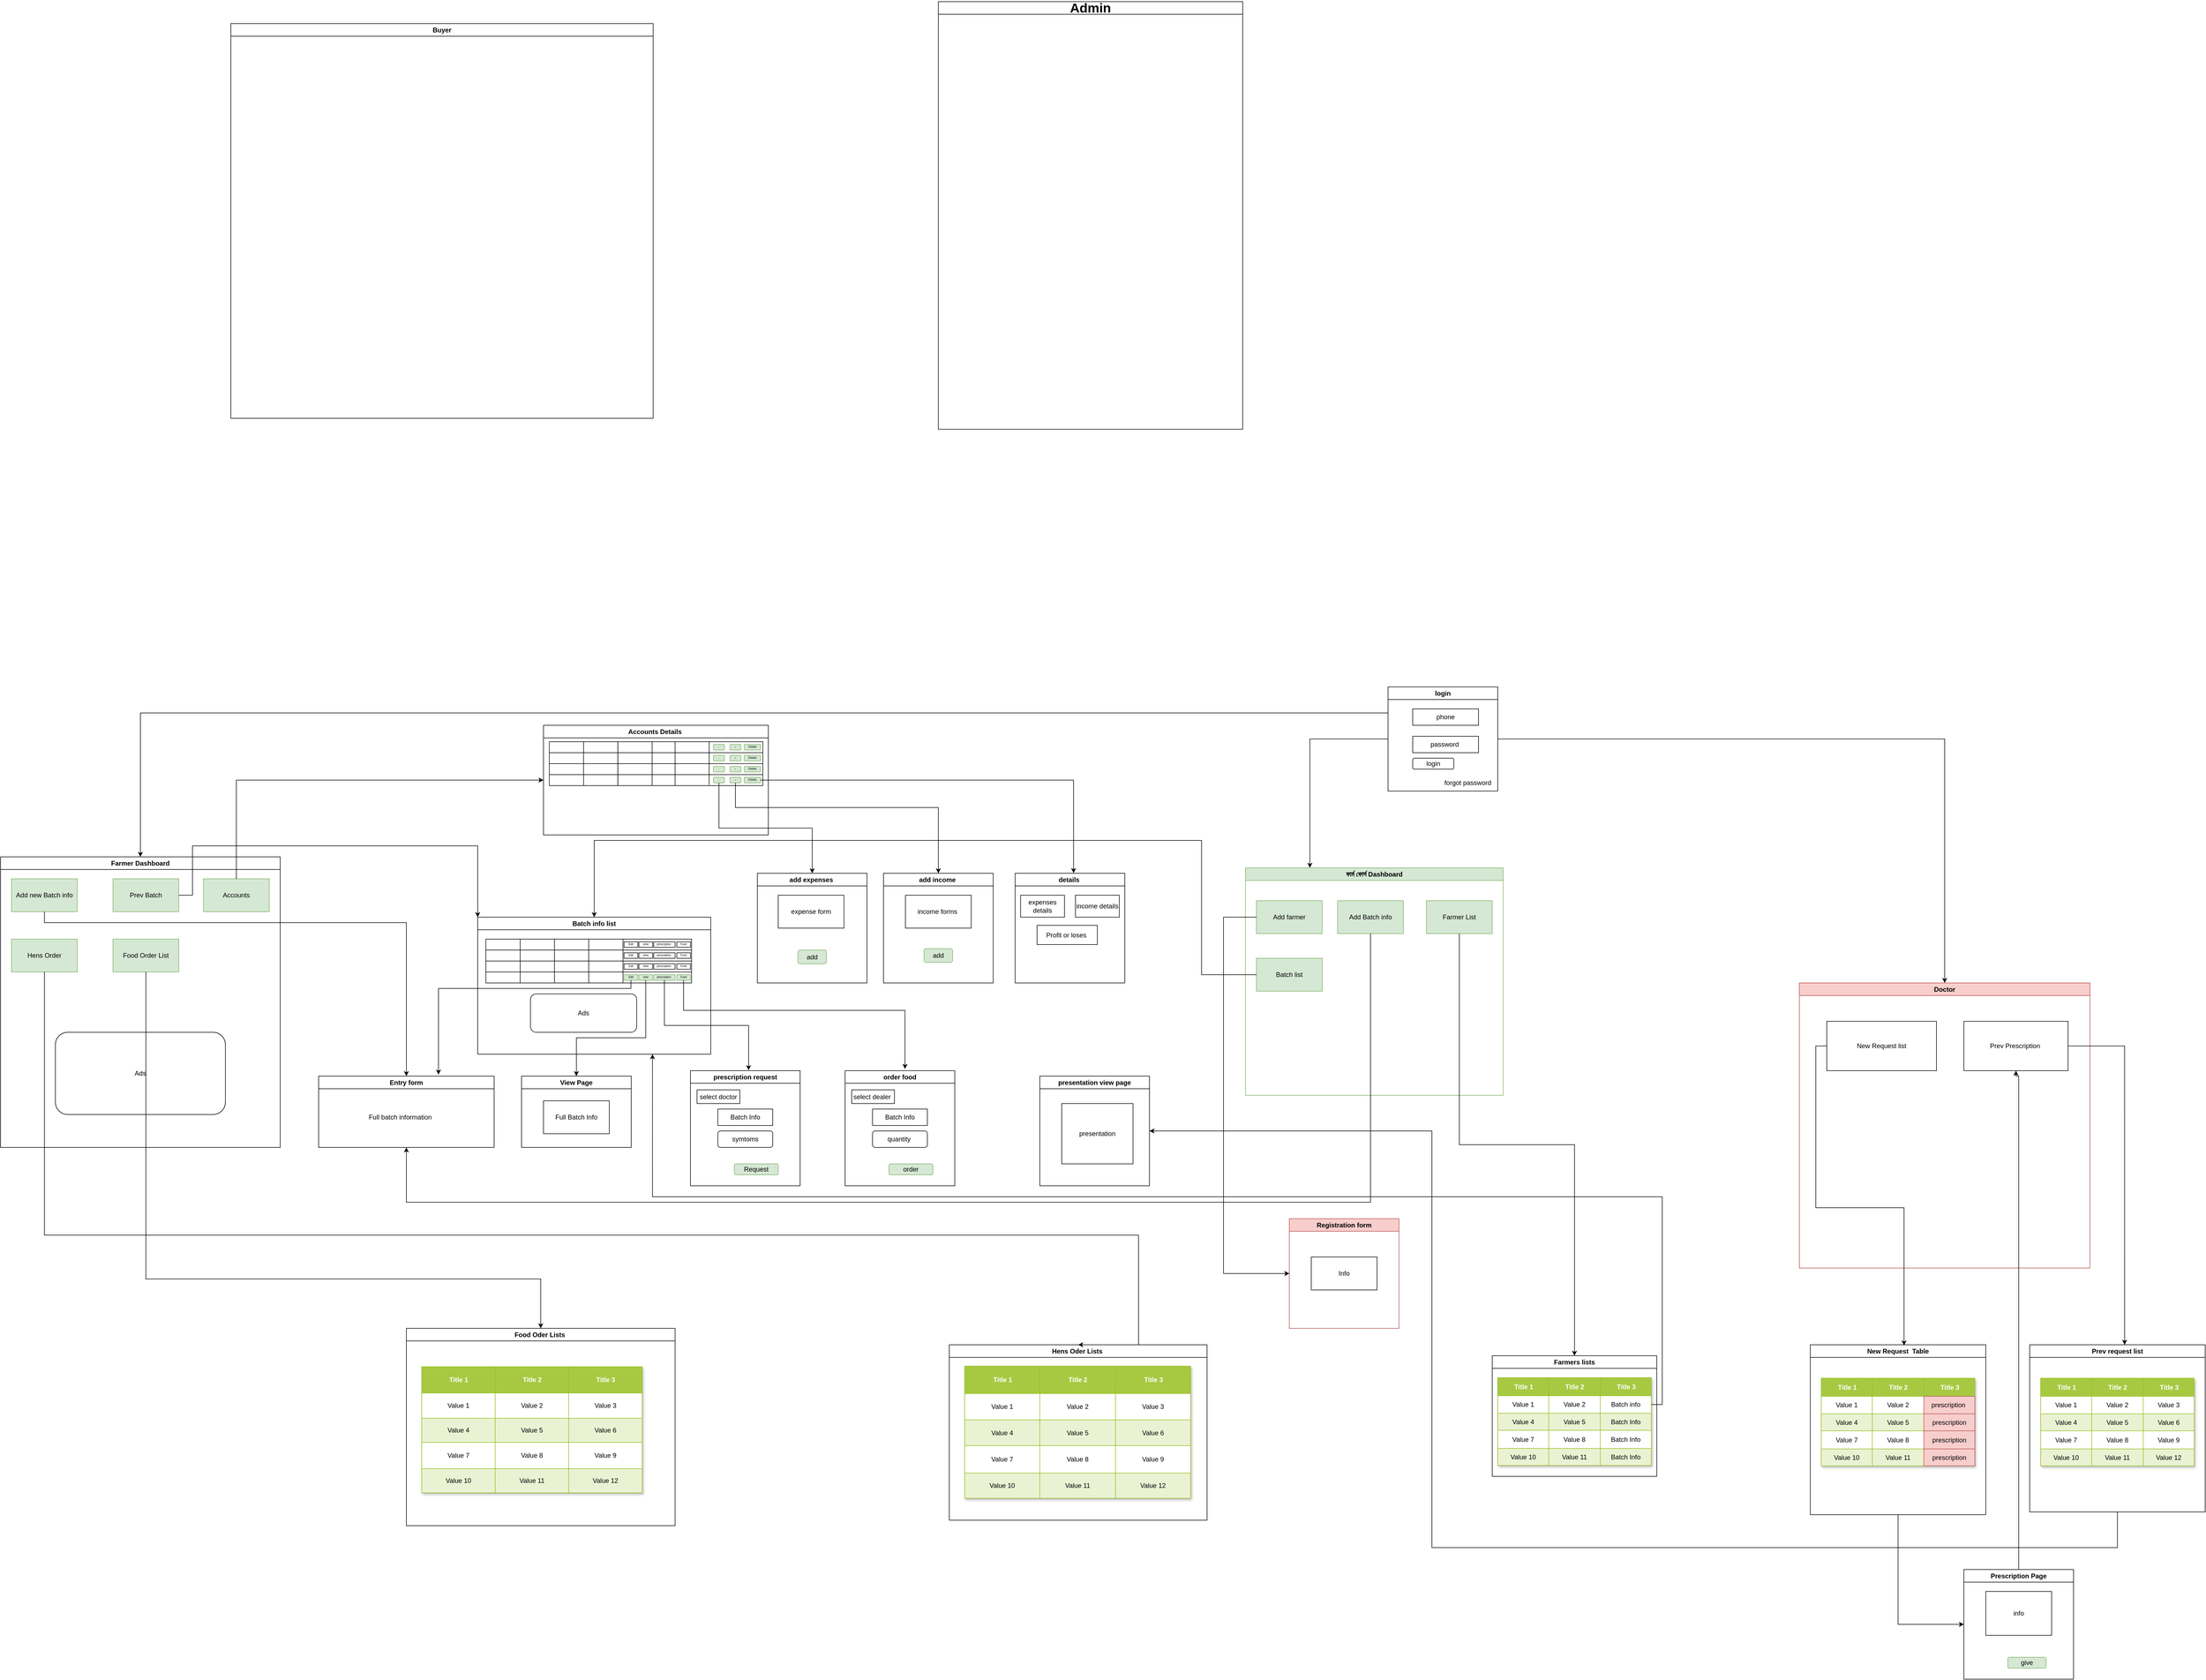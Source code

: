 <mxfile version="21.3.5" type="github">
  <diagram name="Page-1" id="5Tg-gZHsURCLQMYDmfQV">
    <mxGraphModel dx="4037" dy="3898" grid="1" gridSize="10" guides="1" tooltips="1" connect="1" arrows="1" fold="1" page="1" pageScale="1" pageWidth="850" pageHeight="1100" math="0" shadow="0">
      <root>
        <mxCell id="0" />
        <mxCell id="1" parent="0" />
        <mxCell id="oMkmgtETga6Oj0YshDAm-8" style="edgeStyle=orthogonalEdgeStyle;rounded=0;orthogonalLoop=1;jettySize=auto;html=1;exitX=0;exitY=0.25;exitDx=0;exitDy=0;entryX=0.5;entryY=0;entryDx=0;entryDy=0;" edge="1" parent="1" source="oMkmgtETga6Oj0YshDAm-1" target="oMkmgtETga6Oj0YshDAm-7">
          <mxGeometry relative="1" as="geometry" />
        </mxCell>
        <mxCell id="oMkmgtETga6Oj0YshDAm-202" style="edgeStyle=orthogonalEdgeStyle;rounded=0;orthogonalLoop=1;jettySize=auto;html=1;exitX=0;exitY=0.5;exitDx=0;exitDy=0;entryX=0.25;entryY=0;entryDx=0;entryDy=0;" edge="1" parent="1" source="oMkmgtETga6Oj0YshDAm-1" target="oMkmgtETga6Oj0YshDAm-165">
          <mxGeometry relative="1" as="geometry" />
        </mxCell>
        <mxCell id="oMkmgtETga6Oj0YshDAm-260" style="edgeStyle=orthogonalEdgeStyle;rounded=0;orthogonalLoop=1;jettySize=auto;html=1;" edge="1" parent="1" source="oMkmgtETga6Oj0YshDAm-1" target="oMkmgtETga6Oj0YshDAm-203">
          <mxGeometry relative="1" as="geometry" />
        </mxCell>
        <mxCell id="oMkmgtETga6Oj0YshDAm-1" value="login" style="swimlane;whiteSpace=wrap;html=1;" vertex="1" parent="1">
          <mxGeometry x="1840" y="30" width="200" height="190" as="geometry" />
        </mxCell>
        <mxCell id="oMkmgtETga6Oj0YshDAm-2" value="phone" style="rounded=0;whiteSpace=wrap;html=1;" vertex="1" parent="oMkmgtETga6Oj0YshDAm-1">
          <mxGeometry x="45" y="40" width="120" height="30" as="geometry" />
        </mxCell>
        <mxCell id="oMkmgtETga6Oj0YshDAm-3" value="password&amp;nbsp;" style="rounded=0;whiteSpace=wrap;html=1;" vertex="1" parent="oMkmgtETga6Oj0YshDAm-1">
          <mxGeometry x="45" y="90" width="120" height="30" as="geometry" />
        </mxCell>
        <mxCell id="oMkmgtETga6Oj0YshDAm-4" value="login" style="rounded=1;whiteSpace=wrap;html=1;" vertex="1" parent="oMkmgtETga6Oj0YshDAm-1">
          <mxGeometry x="45" y="130" width="75" height="20" as="geometry" />
        </mxCell>
        <mxCell id="oMkmgtETga6Oj0YshDAm-5" value="forgot password" style="text;html=1;align=center;verticalAlign=middle;resizable=0;points=[];autosize=1;strokeColor=none;fillColor=none;" vertex="1" parent="oMkmgtETga6Oj0YshDAm-1">
          <mxGeometry x="90" y="160" width="110" height="30" as="geometry" />
        </mxCell>
        <mxCell id="oMkmgtETga6Oj0YshDAm-7" value="Farmer Dashboard" style="swimlane;whiteSpace=wrap;html=1;" vertex="1" parent="1">
          <mxGeometry x="-690" y="340" width="510" height="530" as="geometry" />
        </mxCell>
        <mxCell id="oMkmgtETga6Oj0YshDAm-9" value="Add new Batch info" style="rounded=0;whiteSpace=wrap;html=1;fillColor=#d5e8d4;strokeColor=#82b366;" vertex="1" parent="oMkmgtETga6Oj0YshDAm-7">
          <mxGeometry x="20" y="40" width="120" height="60" as="geometry" />
        </mxCell>
        <mxCell id="oMkmgtETga6Oj0YshDAm-11" value="Prev Batch" style="rounded=0;whiteSpace=wrap;html=1;fillColor=#d5e8d4;strokeColor=#82b366;" vertex="1" parent="oMkmgtETga6Oj0YshDAm-7">
          <mxGeometry x="205" y="40" width="120" height="60" as="geometry" />
        </mxCell>
        <mxCell id="oMkmgtETga6Oj0YshDAm-10" value="Accounts" style="rounded=0;whiteSpace=wrap;html=1;fillColor=#d5e8d4;strokeColor=#82b366;" vertex="1" parent="oMkmgtETga6Oj0YshDAm-7">
          <mxGeometry x="370" y="40" width="120" height="60" as="geometry" />
        </mxCell>
        <mxCell id="oMkmgtETga6Oj0YshDAm-12" value="Hens Order" style="rounded=0;whiteSpace=wrap;html=1;fillColor=#d5e8d4;strokeColor=#82b366;" vertex="1" parent="oMkmgtETga6Oj0YshDAm-7">
          <mxGeometry x="20" y="150" width="120" height="60" as="geometry" />
        </mxCell>
        <mxCell id="oMkmgtETga6Oj0YshDAm-13" value="Food Order List" style="rounded=0;whiteSpace=wrap;html=1;fillColor=#d5e8d4;strokeColor=#82b366;" vertex="1" parent="oMkmgtETga6Oj0YshDAm-7">
          <mxGeometry x="205" y="150" width="120" height="60" as="geometry" />
        </mxCell>
        <mxCell id="oMkmgtETga6Oj0YshDAm-14" value="Ads" style="rounded=1;whiteSpace=wrap;html=1;" vertex="1" parent="oMkmgtETga6Oj0YshDAm-7">
          <mxGeometry x="100" y="320" width="310" height="150" as="geometry" />
        </mxCell>
        <mxCell id="oMkmgtETga6Oj0YshDAm-15" value="Entry form" style="swimlane;whiteSpace=wrap;html=1;" vertex="1" parent="1">
          <mxGeometry x="-110" y="740" width="320" height="130" as="geometry" />
        </mxCell>
        <mxCell id="oMkmgtETga6Oj0YshDAm-17" value="Full batch information&amp;nbsp;" style="text;html=1;align=center;verticalAlign=middle;resizable=0;points=[];autosize=1;strokeColor=none;fillColor=none;" vertex="1" parent="oMkmgtETga6Oj0YshDAm-15">
          <mxGeometry x="80" y="60" width="140" height="30" as="geometry" />
        </mxCell>
        <mxCell id="oMkmgtETga6Oj0YshDAm-16" style="edgeStyle=orthogonalEdgeStyle;rounded=0;orthogonalLoop=1;jettySize=auto;html=1;entryX=0.5;entryY=0;entryDx=0;entryDy=0;" edge="1" parent="1" source="oMkmgtETga6Oj0YshDAm-9" target="oMkmgtETga6Oj0YshDAm-15">
          <mxGeometry relative="1" as="geometry">
            <Array as="points">
              <mxPoint x="-610" y="460" />
              <mxPoint x="50" y="460" />
            </Array>
          </mxGeometry>
        </mxCell>
        <mxCell id="oMkmgtETga6Oj0YshDAm-18" value="Batch info list" style="swimlane;whiteSpace=wrap;html=1;" vertex="1" parent="1">
          <mxGeometry x="180" y="450" width="425" height="250" as="geometry" />
        </mxCell>
        <mxCell id="oMkmgtETga6Oj0YshDAm-19" value="" style="rounded=0;whiteSpace=wrap;html=1;" vertex="1" parent="oMkmgtETga6Oj0YshDAm-18">
          <mxGeometry x="15" y="40" width="125" height="20" as="geometry" />
        </mxCell>
        <mxCell id="oMkmgtETga6Oj0YshDAm-20" value="" style="rounded=0;whiteSpace=wrap;html=1;" vertex="1" parent="oMkmgtETga6Oj0YshDAm-18">
          <mxGeometry x="15" y="60" width="125" height="20" as="geometry" />
        </mxCell>
        <mxCell id="oMkmgtETga6Oj0YshDAm-21" value="" style="rounded=0;whiteSpace=wrap;html=1;" vertex="1" parent="oMkmgtETga6Oj0YshDAm-18">
          <mxGeometry x="15" y="80" width="125" height="20" as="geometry" />
        </mxCell>
        <mxCell id="oMkmgtETga6Oj0YshDAm-22" value="" style="rounded=0;whiteSpace=wrap;html=1;" vertex="1" parent="oMkmgtETga6Oj0YshDAm-18">
          <mxGeometry x="15" y="100" width="125" height="20" as="geometry" />
        </mxCell>
        <mxCell id="oMkmgtETga6Oj0YshDAm-24" value="" style="endArrow=none;html=1;rounded=0;exitX=0.5;exitY=1;exitDx=0;exitDy=0;entryX=0.5;entryY=0;entryDx=0;entryDy=0;" edge="1" parent="oMkmgtETga6Oj0YshDAm-18" source="oMkmgtETga6Oj0YshDAm-22" target="oMkmgtETga6Oj0YshDAm-19">
          <mxGeometry width="50" height="50" relative="1" as="geometry">
            <mxPoint x="25" y="90" as="sourcePoint" />
            <mxPoint x="75" y="40" as="targetPoint" />
          </mxGeometry>
        </mxCell>
        <mxCell id="oMkmgtETga6Oj0YshDAm-26" value="" style="rounded=0;whiteSpace=wrap;html=1;" vertex="1" parent="oMkmgtETga6Oj0YshDAm-18">
          <mxGeometry x="140" y="40" width="125" height="20" as="geometry" />
        </mxCell>
        <mxCell id="oMkmgtETga6Oj0YshDAm-27" value="" style="rounded=0;whiteSpace=wrap;html=1;" vertex="1" parent="oMkmgtETga6Oj0YshDAm-18">
          <mxGeometry x="140" y="60" width="125" height="20" as="geometry" />
        </mxCell>
        <mxCell id="oMkmgtETga6Oj0YshDAm-28" value="" style="rounded=0;whiteSpace=wrap;html=1;" vertex="1" parent="oMkmgtETga6Oj0YshDAm-18">
          <mxGeometry x="140" y="80" width="125" height="20" as="geometry" />
        </mxCell>
        <mxCell id="oMkmgtETga6Oj0YshDAm-29" value="" style="rounded=0;whiteSpace=wrap;html=1;" vertex="1" parent="oMkmgtETga6Oj0YshDAm-18">
          <mxGeometry x="140" y="100" width="125" height="20" as="geometry" />
        </mxCell>
        <mxCell id="oMkmgtETga6Oj0YshDAm-30" value="" style="endArrow=none;html=1;rounded=0;exitX=0.5;exitY=1;exitDx=0;exitDy=0;entryX=0.5;entryY=0;entryDx=0;entryDy=0;" edge="1" parent="oMkmgtETga6Oj0YshDAm-18" source="oMkmgtETga6Oj0YshDAm-29" target="oMkmgtETga6Oj0YshDAm-26">
          <mxGeometry width="50" height="50" relative="1" as="geometry">
            <mxPoint x="150" y="90" as="sourcePoint" />
            <mxPoint x="200" y="40" as="targetPoint" />
          </mxGeometry>
        </mxCell>
        <mxCell id="oMkmgtETga6Oj0YshDAm-31" value="" style="rounded=0;whiteSpace=wrap;html=1;" vertex="1" parent="oMkmgtETga6Oj0YshDAm-18">
          <mxGeometry x="265" y="40" width="125" height="20" as="geometry" />
        </mxCell>
        <mxCell id="oMkmgtETga6Oj0YshDAm-32" value="" style="rounded=0;whiteSpace=wrap;html=1;" vertex="1" parent="oMkmgtETga6Oj0YshDAm-18">
          <mxGeometry x="265" y="60" width="125" height="20" as="geometry" />
        </mxCell>
        <mxCell id="oMkmgtETga6Oj0YshDAm-33" value="" style="rounded=0;whiteSpace=wrap;html=1;" vertex="1" parent="oMkmgtETga6Oj0YshDAm-18">
          <mxGeometry x="265" y="80" width="125" height="20" as="geometry" />
        </mxCell>
        <mxCell id="oMkmgtETga6Oj0YshDAm-34" value="" style="rounded=0;whiteSpace=wrap;html=1;" vertex="1" parent="oMkmgtETga6Oj0YshDAm-18">
          <mxGeometry x="265" y="100" width="125" height="20" as="geometry" />
        </mxCell>
        <mxCell id="oMkmgtETga6Oj0YshDAm-36" value="&lt;font style=&quot;font-size: 6px;&quot;&gt;&lt;sup&gt;Edit&lt;/sup&gt;&lt;/font&gt;" style="rounded=0;whiteSpace=wrap;html=1;" vertex="1" parent="oMkmgtETga6Oj0YshDAm-18">
          <mxGeometry x="267" y="45" width="25" height="10" as="geometry" />
        </mxCell>
        <mxCell id="oMkmgtETga6Oj0YshDAm-37" value="&lt;font style=&quot;font-size: 6px;&quot;&gt;&lt;sup&gt;view&lt;/sup&gt;&lt;/font&gt;" style="rounded=0;whiteSpace=wrap;html=1;align=center;" vertex="1" parent="oMkmgtETga6Oj0YshDAm-18">
          <mxGeometry x="294" y="45" width="25" height="10" as="geometry" />
        </mxCell>
        <mxCell id="oMkmgtETga6Oj0YshDAm-38" value="&lt;span style=&quot;font-size: 6px;&quot;&gt;&lt;sup&gt;prescription&lt;/sup&gt;&amp;nbsp;&lt;/span&gt;" style="rounded=0;whiteSpace=wrap;html=1;" vertex="1" parent="oMkmgtETga6Oj0YshDAm-18">
          <mxGeometry x="321" y="45" width="39" height="10" as="geometry" />
        </mxCell>
        <mxCell id="oMkmgtETga6Oj0YshDAm-39" value="&lt;font style=&quot;font-size: 6px;&quot;&gt;&lt;sup&gt;Food&lt;/sup&gt;&lt;/font&gt;" style="rounded=0;whiteSpace=wrap;html=1;" vertex="1" parent="oMkmgtETga6Oj0YshDAm-18">
          <mxGeometry x="363" y="45" width="25" height="10" as="geometry" />
        </mxCell>
        <mxCell id="oMkmgtETga6Oj0YshDAm-40" value="&lt;font style=&quot;font-size: 6px;&quot;&gt;&lt;sup&gt;Edit&lt;/sup&gt;&lt;/font&gt;" style="rounded=0;whiteSpace=wrap;html=1;" vertex="1" parent="oMkmgtETga6Oj0YshDAm-18">
          <mxGeometry x="267" y="65" width="25" height="10" as="geometry" />
        </mxCell>
        <mxCell id="oMkmgtETga6Oj0YshDAm-41" value="&lt;font style=&quot;font-size: 6px;&quot;&gt;&lt;sup&gt;view&lt;/sup&gt;&lt;/font&gt;" style="rounded=0;whiteSpace=wrap;html=1;align=center;" vertex="1" parent="oMkmgtETga6Oj0YshDAm-18">
          <mxGeometry x="294" y="65" width="25" height="10" as="geometry" />
        </mxCell>
        <mxCell id="oMkmgtETga6Oj0YshDAm-42" value="&lt;span style=&quot;font-size: 6px;&quot;&gt;&lt;sup&gt;prescription&lt;/sup&gt;&amp;nbsp;&lt;/span&gt;" style="rounded=0;whiteSpace=wrap;html=1;" vertex="1" parent="oMkmgtETga6Oj0YshDAm-18">
          <mxGeometry x="321" y="65" width="39" height="10" as="geometry" />
        </mxCell>
        <mxCell id="oMkmgtETga6Oj0YshDAm-43" value="&lt;font style=&quot;font-size: 6px;&quot;&gt;&lt;sup&gt;Food&lt;/sup&gt;&lt;/font&gt;" style="rounded=0;whiteSpace=wrap;html=1;" vertex="1" parent="oMkmgtETga6Oj0YshDAm-18">
          <mxGeometry x="363" y="65" width="25" height="10" as="geometry" />
        </mxCell>
        <mxCell id="oMkmgtETga6Oj0YshDAm-44" value="&lt;font style=&quot;font-size: 6px;&quot;&gt;&lt;sup&gt;Edit&lt;/sup&gt;&lt;/font&gt;" style="rounded=0;whiteSpace=wrap;html=1;" vertex="1" parent="oMkmgtETga6Oj0YshDAm-18">
          <mxGeometry x="267" y="85" width="25" height="10" as="geometry" />
        </mxCell>
        <mxCell id="oMkmgtETga6Oj0YshDAm-45" value="&lt;font style=&quot;font-size: 6px;&quot;&gt;&lt;sup&gt;view&lt;/sup&gt;&lt;/font&gt;" style="rounded=0;whiteSpace=wrap;html=1;align=center;" vertex="1" parent="oMkmgtETga6Oj0YshDAm-18">
          <mxGeometry x="294" y="85" width="25" height="10" as="geometry" />
        </mxCell>
        <mxCell id="oMkmgtETga6Oj0YshDAm-46" value="&lt;span style=&quot;font-size: 6px;&quot;&gt;&lt;sup&gt;prescription&lt;/sup&gt;&amp;nbsp;&lt;/span&gt;" style="rounded=0;whiteSpace=wrap;html=1;" vertex="1" parent="oMkmgtETga6Oj0YshDAm-18">
          <mxGeometry x="321" y="85" width="39" height="10" as="geometry" />
        </mxCell>
        <mxCell id="oMkmgtETga6Oj0YshDAm-47" value="&lt;font style=&quot;font-size: 6px;&quot;&gt;&lt;sup&gt;Food&lt;/sup&gt;&lt;/font&gt;" style="rounded=0;whiteSpace=wrap;html=1;" vertex="1" parent="oMkmgtETga6Oj0YshDAm-18">
          <mxGeometry x="363" y="85" width="25" height="10" as="geometry" />
        </mxCell>
        <mxCell id="oMkmgtETga6Oj0YshDAm-48" value="&lt;font style=&quot;font-size: 6px;&quot;&gt;&lt;sup&gt;Edit&lt;/sup&gt;&lt;/font&gt;" style="rounded=0;whiteSpace=wrap;html=1;fillColor=#d5e8d4;strokeColor=#82b366;" vertex="1" parent="oMkmgtETga6Oj0YshDAm-18">
          <mxGeometry x="267" y="105" width="25" height="10" as="geometry" />
        </mxCell>
        <mxCell id="oMkmgtETga6Oj0YshDAm-49" value="&lt;font style=&quot;font-size: 6px;&quot;&gt;&lt;sup&gt;view&lt;/sup&gt;&lt;/font&gt;" style="rounded=0;whiteSpace=wrap;html=1;align=center;fillColor=#d5e8d4;strokeColor=#82b366;" vertex="1" parent="oMkmgtETga6Oj0YshDAm-18">
          <mxGeometry x="294" y="105" width="25" height="10" as="geometry" />
        </mxCell>
        <mxCell id="oMkmgtETga6Oj0YshDAm-50" value="&lt;span style=&quot;font-size: 6px;&quot;&gt;&lt;sup&gt;prescription&lt;/sup&gt;&amp;nbsp;&lt;/span&gt;" style="rounded=0;whiteSpace=wrap;html=1;fillColor=#d5e8d4;strokeColor=#82b366;" vertex="1" parent="oMkmgtETga6Oj0YshDAm-18">
          <mxGeometry x="321" y="105" width="39" height="10" as="geometry" />
        </mxCell>
        <mxCell id="oMkmgtETga6Oj0YshDAm-51" value="&lt;font style=&quot;font-size: 6px;&quot;&gt;&lt;sup&gt;Food&lt;/sup&gt;&lt;/font&gt;" style="rounded=0;whiteSpace=wrap;html=1;fillColor=#d5e8d4;strokeColor=#82b366;" vertex="1" parent="oMkmgtETga6Oj0YshDAm-18">
          <mxGeometry x="363" y="105" width="25" height="10" as="geometry" />
        </mxCell>
        <mxCell id="oMkmgtETga6Oj0YshDAm-52" value="Ads" style="rounded=1;whiteSpace=wrap;html=1;" vertex="1" parent="oMkmgtETga6Oj0YshDAm-18">
          <mxGeometry x="96.25" y="140" width="193.75" height="70" as="geometry" />
        </mxCell>
        <mxCell id="oMkmgtETga6Oj0YshDAm-53" style="edgeStyle=orthogonalEdgeStyle;rounded=0;orthogonalLoop=1;jettySize=auto;html=1;exitX=0.5;exitY=1;exitDx=0;exitDy=0;entryX=0.683;entryY=-0.022;entryDx=0;entryDy=0;entryPerimeter=0;" edge="1" parent="1" source="oMkmgtETga6Oj0YshDAm-48" target="oMkmgtETga6Oj0YshDAm-15">
          <mxGeometry relative="1" as="geometry">
            <mxPoint x="110" y="678.936" as="targetPoint" />
            <Array as="points">
              <mxPoint x="460" y="580" />
              <mxPoint x="109" y="580" />
            </Array>
          </mxGeometry>
        </mxCell>
        <mxCell id="oMkmgtETga6Oj0YshDAm-54" value="View Page" style="swimlane;whiteSpace=wrap;html=1;" vertex="1" parent="1">
          <mxGeometry x="260" y="740" width="200" height="130" as="geometry" />
        </mxCell>
        <mxCell id="oMkmgtETga6Oj0YshDAm-56" value="Full Batch Info" style="whiteSpace=wrap;html=1;" vertex="1" parent="oMkmgtETga6Oj0YshDAm-54">
          <mxGeometry x="40" y="45" width="120" height="60" as="geometry" />
        </mxCell>
        <mxCell id="oMkmgtETga6Oj0YshDAm-58" style="edgeStyle=orthogonalEdgeStyle;rounded=0;orthogonalLoop=1;jettySize=auto;html=1;exitX=0.5;exitY=1;exitDx=0;exitDy=0;entryX=0.5;entryY=0;entryDx=0;entryDy=0;" edge="1" parent="1" source="oMkmgtETga6Oj0YshDAm-49" target="oMkmgtETga6Oj0YshDAm-54">
          <mxGeometry relative="1" as="geometry">
            <Array as="points">
              <mxPoint x="487" y="670" />
              <mxPoint x="360" y="670" />
            </Array>
          </mxGeometry>
        </mxCell>
        <mxCell id="oMkmgtETga6Oj0YshDAm-59" value="prescription request" style="swimlane;whiteSpace=wrap;html=1;" vertex="1" parent="1">
          <mxGeometry x="568" y="730" width="200" height="210" as="geometry" />
        </mxCell>
        <mxCell id="oMkmgtETga6Oj0YshDAm-61" value="select doctor" style="rounded=0;whiteSpace=wrap;html=1;" vertex="1" parent="oMkmgtETga6Oj0YshDAm-59">
          <mxGeometry x="12" y="35" width="78" height="25" as="geometry" />
        </mxCell>
        <mxCell id="oMkmgtETga6Oj0YshDAm-62" value="Batch Info" style="rounded=0;whiteSpace=wrap;html=1;" vertex="1" parent="oMkmgtETga6Oj0YshDAm-59">
          <mxGeometry x="50" y="70" width="100" height="30" as="geometry" />
        </mxCell>
        <mxCell id="oMkmgtETga6Oj0YshDAm-63" value="symtoms" style="rounded=1;whiteSpace=wrap;html=1;" vertex="1" parent="oMkmgtETga6Oj0YshDAm-59">
          <mxGeometry x="50" y="110" width="100" height="30" as="geometry" />
        </mxCell>
        <mxCell id="oMkmgtETga6Oj0YshDAm-64" value="Request" style="rounded=1;whiteSpace=wrap;html=1;fillColor=#d5e8d4;strokeColor=#82b366;" vertex="1" parent="oMkmgtETga6Oj0YshDAm-59">
          <mxGeometry x="80" y="170" width="80" height="20" as="geometry" />
        </mxCell>
        <mxCell id="oMkmgtETga6Oj0YshDAm-60" style="edgeStyle=orthogonalEdgeStyle;rounded=0;orthogonalLoop=1;jettySize=auto;html=1;exitX=0.5;exitY=1;exitDx=0;exitDy=0;entryX=0.53;entryY=-0.004;entryDx=0;entryDy=0;entryPerimeter=0;" edge="1" parent="1" source="oMkmgtETga6Oj0YshDAm-50" target="oMkmgtETga6Oj0YshDAm-59">
          <mxGeometry relative="1" as="geometry" />
        </mxCell>
        <mxCell id="oMkmgtETga6Oj0YshDAm-65" value="order food" style="swimlane;whiteSpace=wrap;html=1;" vertex="1" parent="1">
          <mxGeometry x="850" y="730" width="200" height="210" as="geometry" />
        </mxCell>
        <mxCell id="oMkmgtETga6Oj0YshDAm-66" value="select dealer&amp;nbsp;" style="rounded=0;whiteSpace=wrap;html=1;" vertex="1" parent="oMkmgtETga6Oj0YshDAm-65">
          <mxGeometry x="12" y="35" width="78" height="25" as="geometry" />
        </mxCell>
        <mxCell id="oMkmgtETga6Oj0YshDAm-67" value="Batch Info" style="rounded=0;whiteSpace=wrap;html=1;" vertex="1" parent="oMkmgtETga6Oj0YshDAm-65">
          <mxGeometry x="50" y="70" width="100" height="30" as="geometry" />
        </mxCell>
        <mxCell id="oMkmgtETga6Oj0YshDAm-68" value="quantity&amp;nbsp;" style="rounded=1;whiteSpace=wrap;html=1;" vertex="1" parent="oMkmgtETga6Oj0YshDAm-65">
          <mxGeometry x="50" y="110" width="100" height="30" as="geometry" />
        </mxCell>
        <mxCell id="oMkmgtETga6Oj0YshDAm-69" value="order" style="rounded=1;whiteSpace=wrap;html=1;fillColor=#d5e8d4;strokeColor=#82b366;" vertex="1" parent="oMkmgtETga6Oj0YshDAm-65">
          <mxGeometry x="80" y="170" width="80" height="20" as="geometry" />
        </mxCell>
        <mxCell id="oMkmgtETga6Oj0YshDAm-70" style="edgeStyle=orthogonalEdgeStyle;rounded=0;orthogonalLoop=1;jettySize=auto;html=1;exitX=0.5;exitY=1;exitDx=0;exitDy=0;entryX=0.546;entryY=-0.015;entryDx=0;entryDy=0;entryPerimeter=0;" edge="1" parent="1" source="oMkmgtETga6Oj0YshDAm-51" target="oMkmgtETga6Oj0YshDAm-65">
          <mxGeometry relative="1" as="geometry">
            <Array as="points">
              <mxPoint x="556" y="620" />
              <mxPoint x="959" y="620" />
            </Array>
          </mxGeometry>
        </mxCell>
        <mxCell id="oMkmgtETga6Oj0YshDAm-71" style="edgeStyle=orthogonalEdgeStyle;rounded=0;orthogonalLoop=1;jettySize=auto;html=1;exitX=1;exitY=0.5;exitDx=0;exitDy=0;entryX=0;entryY=0;entryDx=0;entryDy=0;" edge="1" parent="1" source="oMkmgtETga6Oj0YshDAm-11" target="oMkmgtETga6Oj0YshDAm-18">
          <mxGeometry relative="1" as="geometry">
            <Array as="points">
              <mxPoint x="-340" y="410" />
              <mxPoint x="-340" y="320" />
              <mxPoint x="180" y="320" />
            </Array>
          </mxGeometry>
        </mxCell>
        <mxCell id="oMkmgtETga6Oj0YshDAm-72" value="Accounts Details&amp;nbsp;" style="swimlane;whiteSpace=wrap;html=1;" vertex="1" parent="1">
          <mxGeometry x="300" y="100" width="410" height="200" as="geometry" />
        </mxCell>
        <mxCell id="oMkmgtETga6Oj0YshDAm-75" value="" style="rounded=0;whiteSpace=wrap;html=1;" vertex="1" parent="oMkmgtETga6Oj0YshDAm-72">
          <mxGeometry x="10.63" y="30" width="125" height="20" as="geometry" />
        </mxCell>
        <mxCell id="oMkmgtETga6Oj0YshDAm-76" value="" style="rounded=0;whiteSpace=wrap;html=1;" vertex="1" parent="oMkmgtETga6Oj0YshDAm-72">
          <mxGeometry x="10.63" y="50" width="125" height="20" as="geometry" />
        </mxCell>
        <mxCell id="oMkmgtETga6Oj0YshDAm-77" value="" style="rounded=0;whiteSpace=wrap;html=1;" vertex="1" parent="oMkmgtETga6Oj0YshDAm-72">
          <mxGeometry x="10.63" y="70" width="125" height="20" as="geometry" />
        </mxCell>
        <mxCell id="oMkmgtETga6Oj0YshDAm-78" value="" style="rounded=0;whiteSpace=wrap;html=1;" vertex="1" parent="oMkmgtETga6Oj0YshDAm-72">
          <mxGeometry x="10.63" y="90" width="125" height="20" as="geometry" />
        </mxCell>
        <mxCell id="oMkmgtETga6Oj0YshDAm-80" value="" style="endArrow=none;html=1;rounded=0;exitX=0.5;exitY=1;exitDx=0;exitDy=0;entryX=0.5;entryY=0;entryDx=0;entryDy=0;" edge="1" parent="oMkmgtETga6Oj0YshDAm-72" source="oMkmgtETga6Oj0YshDAm-78" target="oMkmgtETga6Oj0YshDAm-75">
          <mxGeometry width="50" height="50" relative="1" as="geometry">
            <mxPoint x="30" y="80" as="sourcePoint" />
            <mxPoint x="80" y="30" as="targetPoint" />
          </mxGeometry>
        </mxCell>
        <mxCell id="oMkmgtETga6Oj0YshDAm-81" value="" style="rounded=0;whiteSpace=wrap;html=1;" vertex="1" parent="oMkmgtETga6Oj0YshDAm-72">
          <mxGeometry x="135.63" y="30" width="125" height="20" as="geometry" />
        </mxCell>
        <mxCell id="oMkmgtETga6Oj0YshDAm-82" value="" style="rounded=0;whiteSpace=wrap;html=1;" vertex="1" parent="oMkmgtETga6Oj0YshDAm-72">
          <mxGeometry x="135.63" y="50" width="125" height="20" as="geometry" />
        </mxCell>
        <mxCell id="oMkmgtETga6Oj0YshDAm-83" value="" style="rounded=0;whiteSpace=wrap;html=1;" vertex="1" parent="oMkmgtETga6Oj0YshDAm-72">
          <mxGeometry x="135.63" y="70" width="125" height="20" as="geometry" />
        </mxCell>
        <mxCell id="oMkmgtETga6Oj0YshDAm-84" value="" style="rounded=0;whiteSpace=wrap;html=1;" vertex="1" parent="oMkmgtETga6Oj0YshDAm-72">
          <mxGeometry x="135.63" y="90" width="125" height="20" as="geometry" />
        </mxCell>
        <mxCell id="oMkmgtETga6Oj0YshDAm-85" value="" style="endArrow=none;html=1;rounded=0;exitX=0.5;exitY=1;exitDx=0;exitDy=0;entryX=0.5;entryY=0;entryDx=0;entryDy=0;" edge="1" parent="oMkmgtETga6Oj0YshDAm-72" source="oMkmgtETga6Oj0YshDAm-84" target="oMkmgtETga6Oj0YshDAm-81">
          <mxGeometry width="50" height="50" relative="1" as="geometry">
            <mxPoint x="155" y="80" as="sourcePoint" />
            <mxPoint x="205" y="30" as="targetPoint" />
          </mxGeometry>
        </mxCell>
        <mxCell id="oMkmgtETga6Oj0YshDAm-86" value="" style="rounded=0;whiteSpace=wrap;html=1;" vertex="1" parent="oMkmgtETga6Oj0YshDAm-72">
          <mxGeometry x="240" y="30" width="160" height="20" as="geometry" />
        </mxCell>
        <mxCell id="oMkmgtETga6Oj0YshDAm-87" value="" style="rounded=0;whiteSpace=wrap;html=1;" vertex="1" parent="oMkmgtETga6Oj0YshDAm-72">
          <mxGeometry x="240" y="50" width="160" height="20" as="geometry" />
        </mxCell>
        <mxCell id="oMkmgtETga6Oj0YshDAm-88" value="" style="rounded=0;whiteSpace=wrap;html=1;" vertex="1" parent="oMkmgtETga6Oj0YshDAm-72">
          <mxGeometry x="240" y="70" width="160" height="20" as="geometry" />
        </mxCell>
        <mxCell id="oMkmgtETga6Oj0YshDAm-89" value="" style="rounded=0;whiteSpace=wrap;html=1;" vertex="1" parent="oMkmgtETga6Oj0YshDAm-72">
          <mxGeometry x="240" y="90" width="160" height="20" as="geometry" />
        </mxCell>
        <mxCell id="oMkmgtETga6Oj0YshDAm-90" value="" style="endArrow=none;html=1;rounded=0;exitX=0.388;exitY=0.94;exitDx=0;exitDy=0;entryX=0.389;entryY=-0.012;entryDx=0;entryDy=0;entryPerimeter=0;exitPerimeter=0;" edge="1" parent="oMkmgtETga6Oj0YshDAm-72" source="oMkmgtETga6Oj0YshDAm-89" target="oMkmgtETga6Oj0YshDAm-86">
          <mxGeometry width="50" height="50" relative="1" as="geometry">
            <mxPoint x="259.37" y="80" as="sourcePoint" />
            <mxPoint x="309.37" y="30" as="targetPoint" />
          </mxGeometry>
        </mxCell>
        <mxCell id="oMkmgtETga6Oj0YshDAm-91" value="&lt;span style=&quot;font-size: 5px;&quot;&gt;&lt;sup&gt;-&lt;/sup&gt;&lt;/span&gt;" style="rounded=1;whiteSpace=wrap;html=1;fillColor=#d5e8d4;strokeColor=#82b366;" vertex="1" parent="oMkmgtETga6Oj0YshDAm-72">
          <mxGeometry x="310" y="35" width="20" height="10" as="geometry" />
        </mxCell>
        <mxCell id="oMkmgtETga6Oj0YshDAm-92" value="&lt;span style=&quot;font-size: 5px;&quot;&gt;&lt;sup&gt;+&lt;/sup&gt;&lt;/span&gt;" style="rounded=1;whiteSpace=wrap;html=1;fillColor=#d5e8d4;strokeColor=#82b366;" vertex="1" parent="oMkmgtETga6Oj0YshDAm-72">
          <mxGeometry x="340" y="35" width="20" height="10" as="geometry" />
        </mxCell>
        <mxCell id="oMkmgtETga6Oj0YshDAm-93" value="&lt;font style=&quot;font-size: 6px;&quot;&gt;&lt;sup&gt;Details&lt;/sup&gt;&lt;/font&gt;" style="rounded=1;whiteSpace=wrap;html=1;fillColor=#d5e8d4;strokeColor=#82b366;" vertex="1" parent="oMkmgtETga6Oj0YshDAm-72">
          <mxGeometry x="366" y="35" width="30" height="10" as="geometry" />
        </mxCell>
        <mxCell id="oMkmgtETga6Oj0YshDAm-95" value="&lt;span style=&quot;font-size: 5px;&quot;&gt;&lt;sup&gt;+&lt;/sup&gt;&lt;/span&gt;" style="rounded=1;whiteSpace=wrap;html=1;fillColor=#d5e8d4;strokeColor=#82b366;" vertex="1" parent="oMkmgtETga6Oj0YshDAm-72">
          <mxGeometry x="340" y="55" width="20" height="10" as="geometry" />
        </mxCell>
        <mxCell id="oMkmgtETga6Oj0YshDAm-94" value="&lt;span style=&quot;font-size: 5px;&quot;&gt;&lt;sup&gt;-&lt;/sup&gt;&lt;/span&gt;" style="rounded=1;whiteSpace=wrap;html=1;fillColor=#d5e8d4;strokeColor=#82b366;" vertex="1" parent="oMkmgtETga6Oj0YshDAm-72">
          <mxGeometry x="310" y="55" width="20" height="10" as="geometry" />
        </mxCell>
        <mxCell id="oMkmgtETga6Oj0YshDAm-96" value="&lt;font style=&quot;font-size: 6px;&quot;&gt;&lt;sup&gt;Details&lt;/sup&gt;&lt;/font&gt;" style="rounded=1;whiteSpace=wrap;html=1;fillColor=#d5e8d4;strokeColor=#82b366;" vertex="1" parent="oMkmgtETga6Oj0YshDAm-72">
          <mxGeometry x="366" y="55" width="30" height="10" as="geometry" />
        </mxCell>
        <mxCell id="oMkmgtETga6Oj0YshDAm-97" value="&lt;span style=&quot;font-size: 5px;&quot;&gt;&lt;sup&gt;-&lt;/sup&gt;&lt;/span&gt;" style="rounded=1;whiteSpace=wrap;html=1;fillColor=#d5e8d4;strokeColor=#82b366;" vertex="1" parent="oMkmgtETga6Oj0YshDAm-72">
          <mxGeometry x="310" y="75" width="20" height="10" as="geometry" />
        </mxCell>
        <mxCell id="oMkmgtETga6Oj0YshDAm-98" value="&lt;span style=&quot;font-size: 5px;&quot;&gt;&lt;sup&gt;+&lt;/sup&gt;&lt;/span&gt;" style="rounded=1;whiteSpace=wrap;html=1;fillColor=#d5e8d4;strokeColor=#82b366;" vertex="1" parent="oMkmgtETga6Oj0YshDAm-72">
          <mxGeometry x="340" y="75" width="20" height="10" as="geometry" />
        </mxCell>
        <mxCell id="oMkmgtETga6Oj0YshDAm-99" value="&lt;font style=&quot;font-size: 6px;&quot;&gt;&lt;sup&gt;Details&lt;/sup&gt;&lt;/font&gt;" style="rounded=1;whiteSpace=wrap;html=1;fillColor=#d5e8d4;strokeColor=#82b366;" vertex="1" parent="oMkmgtETga6Oj0YshDAm-72">
          <mxGeometry x="366" y="75" width="30" height="10" as="geometry" />
        </mxCell>
        <mxCell id="oMkmgtETga6Oj0YshDAm-100" value="&lt;span style=&quot;font-size: 5px;&quot;&gt;&lt;sup&gt;-&lt;/sup&gt;&lt;/span&gt;" style="rounded=1;whiteSpace=wrap;html=1;fillColor=#d5e8d4;strokeColor=#82b366;" vertex="1" parent="oMkmgtETga6Oj0YshDAm-72">
          <mxGeometry x="310" y="95" width="20" height="10" as="geometry" />
        </mxCell>
        <mxCell id="oMkmgtETga6Oj0YshDAm-101" value="&lt;span style=&quot;font-size: 5px;&quot;&gt;&lt;sup&gt;+&lt;/sup&gt;&lt;/span&gt;" style="rounded=1;whiteSpace=wrap;html=1;fillColor=#d5e8d4;strokeColor=#82b366;" vertex="1" parent="oMkmgtETga6Oj0YshDAm-72">
          <mxGeometry x="340" y="95" width="20" height="10" as="geometry" />
        </mxCell>
        <mxCell id="oMkmgtETga6Oj0YshDAm-102" value="&lt;font style=&quot;font-size: 6px;&quot;&gt;&lt;sup&gt;Details&lt;/sup&gt;&lt;/font&gt;" style="rounded=1;whiteSpace=wrap;html=1;fillColor=#d5e8d4;strokeColor=#82b366;" vertex="1" parent="oMkmgtETga6Oj0YshDAm-72">
          <mxGeometry x="366" y="95" width="30" height="10" as="geometry" />
        </mxCell>
        <mxCell id="oMkmgtETga6Oj0YshDAm-74" style="edgeStyle=orthogonalEdgeStyle;rounded=0;orthogonalLoop=1;jettySize=auto;html=1;exitX=0.5;exitY=0;exitDx=0;exitDy=0;entryX=0;entryY=0.5;entryDx=0;entryDy=0;" edge="1" parent="1" source="oMkmgtETga6Oj0YshDAm-10" target="oMkmgtETga6Oj0YshDAm-72">
          <mxGeometry relative="1" as="geometry" />
        </mxCell>
        <mxCell id="oMkmgtETga6Oj0YshDAm-104" value="add expenses&amp;nbsp;" style="swimlane;whiteSpace=wrap;html=1;" vertex="1" parent="1">
          <mxGeometry x="690" y="370" width="200" height="200" as="geometry" />
        </mxCell>
        <mxCell id="oMkmgtETga6Oj0YshDAm-110" value="expense form" style="rounded=0;whiteSpace=wrap;html=1;" vertex="1" parent="oMkmgtETga6Oj0YshDAm-104">
          <mxGeometry x="38" y="40" width="120" height="60" as="geometry" />
        </mxCell>
        <mxCell id="oMkmgtETga6Oj0YshDAm-111" value="add" style="rounded=1;whiteSpace=wrap;html=1;fillColor=#d5e8d4;strokeColor=#82b366;" vertex="1" parent="oMkmgtETga6Oj0YshDAm-104">
          <mxGeometry x="74" y="140" width="52" height="25" as="geometry" />
        </mxCell>
        <mxCell id="oMkmgtETga6Oj0YshDAm-105" value="add income&amp;nbsp;" style="swimlane;whiteSpace=wrap;html=1;" vertex="1" parent="1">
          <mxGeometry x="920" y="370" width="200" height="200" as="geometry" />
        </mxCell>
        <mxCell id="oMkmgtETga6Oj0YshDAm-112" value="add" style="rounded=1;whiteSpace=wrap;html=1;fillColor=#d5e8d4;strokeColor=#82b366;" vertex="1" parent="oMkmgtETga6Oj0YshDAm-105">
          <mxGeometry x="74" y="137.5" width="52" height="25" as="geometry" />
        </mxCell>
        <mxCell id="oMkmgtETga6Oj0YshDAm-114" value="income forms&amp;nbsp;" style="rounded=0;whiteSpace=wrap;html=1;" vertex="1" parent="oMkmgtETga6Oj0YshDAm-105">
          <mxGeometry x="40" y="40" width="120" height="60" as="geometry" />
        </mxCell>
        <mxCell id="oMkmgtETga6Oj0YshDAm-106" value="details&amp;nbsp;" style="swimlane;whiteSpace=wrap;html=1;" vertex="1" parent="1">
          <mxGeometry x="1160" y="370" width="200" height="200" as="geometry" />
        </mxCell>
        <mxCell id="oMkmgtETga6Oj0YshDAm-115" value="expenses details" style="rounded=0;whiteSpace=wrap;html=1;" vertex="1" parent="oMkmgtETga6Oj0YshDAm-106">
          <mxGeometry x="10" y="40" width="80" height="40" as="geometry" />
        </mxCell>
        <mxCell id="oMkmgtETga6Oj0YshDAm-116" value="income details" style="rounded=0;whiteSpace=wrap;html=1;" vertex="1" parent="oMkmgtETga6Oj0YshDAm-106">
          <mxGeometry x="110" y="40" width="80" height="40" as="geometry" />
        </mxCell>
        <mxCell id="oMkmgtETga6Oj0YshDAm-117" value="Profit or loses&amp;nbsp;" style="rounded=0;whiteSpace=wrap;html=1;" vertex="1" parent="oMkmgtETga6Oj0YshDAm-106">
          <mxGeometry x="40" y="95" width="110" height="35" as="geometry" />
        </mxCell>
        <mxCell id="oMkmgtETga6Oj0YshDAm-107" style="edgeStyle=orthogonalEdgeStyle;rounded=0;orthogonalLoop=1;jettySize=auto;html=1;exitX=0.5;exitY=1;exitDx=0;exitDy=0;" edge="1" parent="1" source="oMkmgtETga6Oj0YshDAm-100" target="oMkmgtETga6Oj0YshDAm-104">
          <mxGeometry relative="1" as="geometry" />
        </mxCell>
        <mxCell id="oMkmgtETga6Oj0YshDAm-108" style="edgeStyle=orthogonalEdgeStyle;rounded=0;orthogonalLoop=1;jettySize=auto;html=1;exitX=0.5;exitY=1;exitDx=0;exitDy=0;" edge="1" parent="1" source="oMkmgtETga6Oj0YshDAm-101">
          <mxGeometry relative="1" as="geometry">
            <mxPoint x="1020" y="370" as="targetPoint" />
            <Array as="points">
              <mxPoint x="650" y="250" />
              <mxPoint x="1020" y="250" />
            </Array>
          </mxGeometry>
        </mxCell>
        <mxCell id="oMkmgtETga6Oj0YshDAm-109" style="edgeStyle=orthogonalEdgeStyle;rounded=0;orthogonalLoop=1;jettySize=auto;html=1;exitX=1;exitY=0.5;exitDx=0;exitDy=0;entryX=0.533;entryY=-0.002;entryDx=0;entryDy=0;entryPerimeter=0;" edge="1" parent="1" source="oMkmgtETga6Oj0YshDAm-102" target="oMkmgtETga6Oj0YshDAm-106">
          <mxGeometry relative="1" as="geometry" />
        </mxCell>
        <mxCell id="oMkmgtETga6Oj0YshDAm-118" value="Assets" style="childLayout=tableLayout;recursiveResize=0;strokeColor=#98bf21;fillColor=#A7C942;shadow=1;" vertex="1" parent="1">
          <mxGeometry x="78" y="1270" width="402" height="230" as="geometry" />
        </mxCell>
        <mxCell id="oMkmgtETga6Oj0YshDAm-119" style="shape=tableRow;horizontal=0;startSize=0;swimlaneHead=0;swimlaneBody=0;top=0;left=0;bottom=0;right=0;dropTarget=0;collapsible=0;recursiveResize=0;expand=0;fontStyle=0;strokeColor=inherit;fillColor=#ffffff;" vertex="1" parent="oMkmgtETga6Oj0YshDAm-118">
          <mxGeometry width="402" height="48" as="geometry" />
        </mxCell>
        <mxCell id="oMkmgtETga6Oj0YshDAm-120" value="Title 1" style="connectable=0;recursiveResize=0;strokeColor=inherit;fillColor=#A7C942;align=center;fontStyle=1;fontColor=#FFFFFF;html=1;" vertex="1" parent="oMkmgtETga6Oj0YshDAm-119">
          <mxGeometry width="134" height="48" as="geometry">
            <mxRectangle width="134" height="48" as="alternateBounds" />
          </mxGeometry>
        </mxCell>
        <mxCell id="oMkmgtETga6Oj0YshDAm-121" value="Title 2" style="connectable=0;recursiveResize=0;strokeColor=inherit;fillColor=#A7C942;align=center;fontStyle=1;fontColor=#FFFFFF;html=1;" vertex="1" parent="oMkmgtETga6Oj0YshDAm-119">
          <mxGeometry x="134" width="134" height="48" as="geometry">
            <mxRectangle width="134" height="48" as="alternateBounds" />
          </mxGeometry>
        </mxCell>
        <mxCell id="oMkmgtETga6Oj0YshDAm-122" value="Title 3" style="connectable=0;recursiveResize=0;strokeColor=inherit;fillColor=#A7C942;align=center;fontStyle=1;fontColor=#FFFFFF;html=1;" vertex="1" parent="oMkmgtETga6Oj0YshDAm-119">
          <mxGeometry x="268" width="134" height="48" as="geometry">
            <mxRectangle width="134" height="48" as="alternateBounds" />
          </mxGeometry>
        </mxCell>
        <mxCell id="oMkmgtETga6Oj0YshDAm-123" value="" style="shape=tableRow;horizontal=0;startSize=0;swimlaneHead=0;swimlaneBody=0;top=0;left=0;bottom=0;right=0;dropTarget=0;collapsible=0;recursiveResize=0;expand=0;fontStyle=0;strokeColor=inherit;fillColor=#ffffff;" vertex="1" parent="oMkmgtETga6Oj0YshDAm-118">
          <mxGeometry y="48" width="402" height="46" as="geometry" />
        </mxCell>
        <mxCell id="oMkmgtETga6Oj0YshDAm-124" value="Value 1" style="connectable=0;recursiveResize=0;strokeColor=inherit;fillColor=inherit;align=center;whiteSpace=wrap;html=1;" vertex="1" parent="oMkmgtETga6Oj0YshDAm-123">
          <mxGeometry width="134" height="46" as="geometry">
            <mxRectangle width="134" height="46" as="alternateBounds" />
          </mxGeometry>
        </mxCell>
        <mxCell id="oMkmgtETga6Oj0YshDAm-125" value="Value 2" style="connectable=0;recursiveResize=0;strokeColor=inherit;fillColor=inherit;align=center;whiteSpace=wrap;html=1;" vertex="1" parent="oMkmgtETga6Oj0YshDAm-123">
          <mxGeometry x="134" width="134" height="46" as="geometry">
            <mxRectangle width="134" height="46" as="alternateBounds" />
          </mxGeometry>
        </mxCell>
        <mxCell id="oMkmgtETga6Oj0YshDAm-126" value="Value 3" style="connectable=0;recursiveResize=0;strokeColor=inherit;fillColor=inherit;align=center;whiteSpace=wrap;html=1;" vertex="1" parent="oMkmgtETga6Oj0YshDAm-123">
          <mxGeometry x="268" width="134" height="46" as="geometry">
            <mxRectangle width="134" height="46" as="alternateBounds" />
          </mxGeometry>
        </mxCell>
        <mxCell id="oMkmgtETga6Oj0YshDAm-127" value="" style="shape=tableRow;horizontal=0;startSize=0;swimlaneHead=0;swimlaneBody=0;top=0;left=0;bottom=0;right=0;dropTarget=0;collapsible=0;recursiveResize=0;expand=0;fontStyle=1;strokeColor=inherit;fillColor=#EAF2D3;" vertex="1" parent="oMkmgtETga6Oj0YshDAm-118">
          <mxGeometry y="94" width="402" height="44" as="geometry" />
        </mxCell>
        <mxCell id="oMkmgtETga6Oj0YshDAm-128" value="Value 4" style="connectable=0;recursiveResize=0;strokeColor=inherit;fillColor=inherit;whiteSpace=wrap;html=1;" vertex="1" parent="oMkmgtETga6Oj0YshDAm-127">
          <mxGeometry width="134" height="44" as="geometry">
            <mxRectangle width="134" height="44" as="alternateBounds" />
          </mxGeometry>
        </mxCell>
        <mxCell id="oMkmgtETga6Oj0YshDAm-129" value="Value 5" style="connectable=0;recursiveResize=0;strokeColor=inherit;fillColor=inherit;whiteSpace=wrap;html=1;" vertex="1" parent="oMkmgtETga6Oj0YshDAm-127">
          <mxGeometry x="134" width="134" height="44" as="geometry">
            <mxRectangle width="134" height="44" as="alternateBounds" />
          </mxGeometry>
        </mxCell>
        <mxCell id="oMkmgtETga6Oj0YshDAm-130" value="Value 6" style="connectable=0;recursiveResize=0;strokeColor=inherit;fillColor=inherit;whiteSpace=wrap;html=1;" vertex="1" parent="oMkmgtETga6Oj0YshDAm-127">
          <mxGeometry x="268" width="134" height="44" as="geometry">
            <mxRectangle width="134" height="44" as="alternateBounds" />
          </mxGeometry>
        </mxCell>
        <mxCell id="oMkmgtETga6Oj0YshDAm-131" value="" style="shape=tableRow;horizontal=0;startSize=0;swimlaneHead=0;swimlaneBody=0;top=0;left=0;bottom=0;right=0;dropTarget=0;collapsible=0;recursiveResize=0;expand=0;fontStyle=0;strokeColor=inherit;fillColor=#ffffff;" vertex="1" parent="oMkmgtETga6Oj0YshDAm-118">
          <mxGeometry y="138" width="402" height="48" as="geometry" />
        </mxCell>
        <mxCell id="oMkmgtETga6Oj0YshDAm-132" value="Value 7" style="connectable=0;recursiveResize=0;strokeColor=inherit;fillColor=inherit;fontStyle=0;align=center;whiteSpace=wrap;html=1;" vertex="1" parent="oMkmgtETga6Oj0YshDAm-131">
          <mxGeometry width="134" height="48" as="geometry">
            <mxRectangle width="134" height="48" as="alternateBounds" />
          </mxGeometry>
        </mxCell>
        <mxCell id="oMkmgtETga6Oj0YshDAm-133" value="Value 8" style="connectable=0;recursiveResize=0;strokeColor=inherit;fillColor=inherit;fontStyle=0;align=center;whiteSpace=wrap;html=1;" vertex="1" parent="oMkmgtETga6Oj0YshDAm-131">
          <mxGeometry x="134" width="134" height="48" as="geometry">
            <mxRectangle width="134" height="48" as="alternateBounds" />
          </mxGeometry>
        </mxCell>
        <mxCell id="oMkmgtETga6Oj0YshDAm-134" value="Value 9" style="connectable=0;recursiveResize=0;strokeColor=inherit;fillColor=inherit;fontStyle=0;align=center;whiteSpace=wrap;html=1;" vertex="1" parent="oMkmgtETga6Oj0YshDAm-131">
          <mxGeometry x="268" width="134" height="48" as="geometry">
            <mxRectangle width="134" height="48" as="alternateBounds" />
          </mxGeometry>
        </mxCell>
        <mxCell id="oMkmgtETga6Oj0YshDAm-135" value="" style="shape=tableRow;horizontal=0;startSize=0;swimlaneHead=0;swimlaneBody=0;top=0;left=0;bottom=0;right=0;dropTarget=0;collapsible=0;recursiveResize=0;expand=0;fontStyle=1;strokeColor=inherit;fillColor=#EAF2D3;" vertex="1" parent="oMkmgtETga6Oj0YshDAm-118">
          <mxGeometry y="186" width="402" height="44" as="geometry" />
        </mxCell>
        <mxCell id="oMkmgtETga6Oj0YshDAm-136" value="Value 10" style="connectable=0;recursiveResize=0;strokeColor=inherit;fillColor=inherit;whiteSpace=wrap;html=1;" vertex="1" parent="oMkmgtETga6Oj0YshDAm-135">
          <mxGeometry width="134" height="44" as="geometry">
            <mxRectangle width="134" height="44" as="alternateBounds" />
          </mxGeometry>
        </mxCell>
        <mxCell id="oMkmgtETga6Oj0YshDAm-137" value="Value 11" style="connectable=0;recursiveResize=0;strokeColor=inherit;fillColor=inherit;whiteSpace=wrap;html=1;" vertex="1" parent="oMkmgtETga6Oj0YshDAm-135">
          <mxGeometry x="134" width="134" height="44" as="geometry">
            <mxRectangle width="134" height="44" as="alternateBounds" />
          </mxGeometry>
        </mxCell>
        <mxCell id="oMkmgtETga6Oj0YshDAm-138" value="Value 12" style="connectable=0;recursiveResize=0;strokeColor=inherit;fillColor=inherit;whiteSpace=wrap;html=1;" vertex="1" parent="oMkmgtETga6Oj0YshDAm-135">
          <mxGeometry x="268" width="134" height="44" as="geometry">
            <mxRectangle width="134" height="44" as="alternateBounds" />
          </mxGeometry>
        </mxCell>
        <mxCell id="oMkmgtETga6Oj0YshDAm-139" value="Food Oder Lists&amp;nbsp;" style="swimlane;whiteSpace=wrap;html=1;" vertex="1" parent="1">
          <mxGeometry x="50" y="1200" width="490" height="360" as="geometry" />
        </mxCell>
        <mxCell id="oMkmgtETga6Oj0YshDAm-140" value="Assets" style="childLayout=tableLayout;recursiveResize=0;strokeColor=#98bf21;fillColor=#A7C942;shadow=1;" vertex="1" parent="1">
          <mxGeometry x="1068" y="1269" width="412" height="241" as="geometry" />
        </mxCell>
        <mxCell id="oMkmgtETga6Oj0YshDAm-141" style="shape=tableRow;horizontal=0;startSize=0;swimlaneHead=0;swimlaneBody=0;top=0;left=0;bottom=0;right=0;dropTarget=0;collapsible=0;recursiveResize=0;expand=0;fontStyle=0;strokeColor=inherit;fillColor=#ffffff;" vertex="1" parent="oMkmgtETga6Oj0YshDAm-140">
          <mxGeometry width="412" height="50" as="geometry" />
        </mxCell>
        <mxCell id="oMkmgtETga6Oj0YshDAm-142" value="Title 1" style="connectable=0;recursiveResize=0;strokeColor=inherit;fillColor=#A7C942;align=center;fontStyle=1;fontColor=#FFFFFF;html=1;" vertex="1" parent="oMkmgtETga6Oj0YshDAm-141">
          <mxGeometry width="137" height="50" as="geometry">
            <mxRectangle width="137" height="50" as="alternateBounds" />
          </mxGeometry>
        </mxCell>
        <mxCell id="oMkmgtETga6Oj0YshDAm-143" value="Title 2" style="connectable=0;recursiveResize=0;strokeColor=inherit;fillColor=#A7C942;align=center;fontStyle=1;fontColor=#FFFFFF;html=1;" vertex="1" parent="oMkmgtETga6Oj0YshDAm-141">
          <mxGeometry x="137" width="138" height="50" as="geometry">
            <mxRectangle width="138" height="50" as="alternateBounds" />
          </mxGeometry>
        </mxCell>
        <mxCell id="oMkmgtETga6Oj0YshDAm-144" value="Title 3" style="connectable=0;recursiveResize=0;strokeColor=inherit;fillColor=#A7C942;align=center;fontStyle=1;fontColor=#FFFFFF;html=1;" vertex="1" parent="oMkmgtETga6Oj0YshDAm-141">
          <mxGeometry x="275" width="137" height="50" as="geometry">
            <mxRectangle width="137" height="50" as="alternateBounds" />
          </mxGeometry>
        </mxCell>
        <mxCell id="oMkmgtETga6Oj0YshDAm-145" value="" style="shape=tableRow;horizontal=0;startSize=0;swimlaneHead=0;swimlaneBody=0;top=0;left=0;bottom=0;right=0;dropTarget=0;collapsible=0;recursiveResize=0;expand=0;fontStyle=0;strokeColor=inherit;fillColor=#ffffff;" vertex="1" parent="oMkmgtETga6Oj0YshDAm-140">
          <mxGeometry y="50" width="412" height="48" as="geometry" />
        </mxCell>
        <mxCell id="oMkmgtETga6Oj0YshDAm-146" value="Value 1" style="connectable=0;recursiveResize=0;strokeColor=inherit;fillColor=inherit;align=center;whiteSpace=wrap;html=1;" vertex="1" parent="oMkmgtETga6Oj0YshDAm-145">
          <mxGeometry width="137" height="48" as="geometry">
            <mxRectangle width="137" height="48" as="alternateBounds" />
          </mxGeometry>
        </mxCell>
        <mxCell id="oMkmgtETga6Oj0YshDAm-147" value="Value 2" style="connectable=0;recursiveResize=0;strokeColor=inherit;fillColor=inherit;align=center;whiteSpace=wrap;html=1;" vertex="1" parent="oMkmgtETga6Oj0YshDAm-145">
          <mxGeometry x="137" width="138" height="48" as="geometry">
            <mxRectangle width="138" height="48" as="alternateBounds" />
          </mxGeometry>
        </mxCell>
        <mxCell id="oMkmgtETga6Oj0YshDAm-148" value="Value 3" style="connectable=0;recursiveResize=0;strokeColor=inherit;fillColor=inherit;align=center;whiteSpace=wrap;html=1;" vertex="1" parent="oMkmgtETga6Oj0YshDAm-145">
          <mxGeometry x="275" width="137" height="48" as="geometry">
            <mxRectangle width="137" height="48" as="alternateBounds" />
          </mxGeometry>
        </mxCell>
        <mxCell id="oMkmgtETga6Oj0YshDAm-149" value="" style="shape=tableRow;horizontal=0;startSize=0;swimlaneHead=0;swimlaneBody=0;top=0;left=0;bottom=0;right=0;dropTarget=0;collapsible=0;recursiveResize=0;expand=0;fontStyle=1;strokeColor=inherit;fillColor=#EAF2D3;" vertex="1" parent="oMkmgtETga6Oj0YshDAm-140">
          <mxGeometry y="98" width="412" height="47" as="geometry" />
        </mxCell>
        <mxCell id="oMkmgtETga6Oj0YshDAm-150" value="Value 4" style="connectable=0;recursiveResize=0;strokeColor=inherit;fillColor=inherit;whiteSpace=wrap;html=1;" vertex="1" parent="oMkmgtETga6Oj0YshDAm-149">
          <mxGeometry width="137" height="47" as="geometry">
            <mxRectangle width="137" height="47" as="alternateBounds" />
          </mxGeometry>
        </mxCell>
        <mxCell id="oMkmgtETga6Oj0YshDAm-151" value="Value 5" style="connectable=0;recursiveResize=0;strokeColor=inherit;fillColor=inherit;whiteSpace=wrap;html=1;" vertex="1" parent="oMkmgtETga6Oj0YshDAm-149">
          <mxGeometry x="137" width="138" height="47" as="geometry">
            <mxRectangle width="138" height="47" as="alternateBounds" />
          </mxGeometry>
        </mxCell>
        <mxCell id="oMkmgtETga6Oj0YshDAm-152" value="Value 6" style="connectable=0;recursiveResize=0;strokeColor=inherit;fillColor=inherit;whiteSpace=wrap;html=1;" vertex="1" parent="oMkmgtETga6Oj0YshDAm-149">
          <mxGeometry x="275" width="137" height="47" as="geometry">
            <mxRectangle width="137" height="47" as="alternateBounds" />
          </mxGeometry>
        </mxCell>
        <mxCell id="oMkmgtETga6Oj0YshDAm-153" value="" style="shape=tableRow;horizontal=0;startSize=0;swimlaneHead=0;swimlaneBody=0;top=0;left=0;bottom=0;right=0;dropTarget=0;collapsible=0;recursiveResize=0;expand=0;fontStyle=0;strokeColor=inherit;fillColor=#ffffff;" vertex="1" parent="oMkmgtETga6Oj0YshDAm-140">
          <mxGeometry y="145" width="412" height="50" as="geometry" />
        </mxCell>
        <mxCell id="oMkmgtETga6Oj0YshDAm-154" value="Value 7" style="connectable=0;recursiveResize=0;strokeColor=inherit;fillColor=inherit;fontStyle=0;align=center;whiteSpace=wrap;html=1;" vertex="1" parent="oMkmgtETga6Oj0YshDAm-153">
          <mxGeometry width="137" height="50" as="geometry">
            <mxRectangle width="137" height="50" as="alternateBounds" />
          </mxGeometry>
        </mxCell>
        <mxCell id="oMkmgtETga6Oj0YshDAm-155" value="Value 8" style="connectable=0;recursiveResize=0;strokeColor=inherit;fillColor=inherit;fontStyle=0;align=center;whiteSpace=wrap;html=1;" vertex="1" parent="oMkmgtETga6Oj0YshDAm-153">
          <mxGeometry x="137" width="138" height="50" as="geometry">
            <mxRectangle width="138" height="50" as="alternateBounds" />
          </mxGeometry>
        </mxCell>
        <mxCell id="oMkmgtETga6Oj0YshDAm-156" value="Value 9" style="connectable=0;recursiveResize=0;strokeColor=inherit;fillColor=inherit;fontStyle=0;align=center;whiteSpace=wrap;html=1;" vertex="1" parent="oMkmgtETga6Oj0YshDAm-153">
          <mxGeometry x="275" width="137" height="50" as="geometry">
            <mxRectangle width="137" height="50" as="alternateBounds" />
          </mxGeometry>
        </mxCell>
        <mxCell id="oMkmgtETga6Oj0YshDAm-157" value="" style="shape=tableRow;horizontal=0;startSize=0;swimlaneHead=0;swimlaneBody=0;top=0;left=0;bottom=0;right=0;dropTarget=0;collapsible=0;recursiveResize=0;expand=0;fontStyle=1;strokeColor=inherit;fillColor=#EAF2D3;" vertex="1" parent="oMkmgtETga6Oj0YshDAm-140">
          <mxGeometry y="195" width="412" height="46" as="geometry" />
        </mxCell>
        <mxCell id="oMkmgtETga6Oj0YshDAm-158" value="Value 10" style="connectable=0;recursiveResize=0;strokeColor=inherit;fillColor=inherit;whiteSpace=wrap;html=1;" vertex="1" parent="oMkmgtETga6Oj0YshDAm-157">
          <mxGeometry width="137" height="46" as="geometry">
            <mxRectangle width="137" height="46" as="alternateBounds" />
          </mxGeometry>
        </mxCell>
        <mxCell id="oMkmgtETga6Oj0YshDAm-159" value="Value 11" style="connectable=0;recursiveResize=0;strokeColor=inherit;fillColor=inherit;whiteSpace=wrap;html=1;" vertex="1" parent="oMkmgtETga6Oj0YshDAm-157">
          <mxGeometry x="137" width="138" height="46" as="geometry">
            <mxRectangle width="138" height="46" as="alternateBounds" />
          </mxGeometry>
        </mxCell>
        <mxCell id="oMkmgtETga6Oj0YshDAm-160" value="Value 12" style="connectable=0;recursiveResize=0;strokeColor=inherit;fillColor=inherit;whiteSpace=wrap;html=1;" vertex="1" parent="oMkmgtETga6Oj0YshDAm-157">
          <mxGeometry x="275" width="137" height="46" as="geometry">
            <mxRectangle width="137" height="46" as="alternateBounds" />
          </mxGeometry>
        </mxCell>
        <mxCell id="oMkmgtETga6Oj0YshDAm-161" value="Hens Oder Lists&amp;nbsp;" style="swimlane;whiteSpace=wrap;html=1;" vertex="1" parent="1">
          <mxGeometry x="1040" y="1230" width="470" height="320" as="geometry" />
        </mxCell>
        <mxCell id="oMkmgtETga6Oj0YshDAm-163" style="edgeStyle=orthogonalEdgeStyle;rounded=0;orthogonalLoop=1;jettySize=auto;html=1;exitX=0.5;exitY=1;exitDx=0;exitDy=0;entryX=0.5;entryY=0;entryDx=0;entryDy=0;" edge="1" parent="1" source="oMkmgtETga6Oj0YshDAm-12" target="oMkmgtETga6Oj0YshDAm-161">
          <mxGeometry relative="1" as="geometry">
            <Array as="points">
              <mxPoint x="-610" y="1030" />
              <mxPoint x="1385" y="1030" />
            </Array>
          </mxGeometry>
        </mxCell>
        <mxCell id="oMkmgtETga6Oj0YshDAm-164" style="edgeStyle=orthogonalEdgeStyle;rounded=0;orthogonalLoop=1;jettySize=auto;html=1;exitX=0.5;exitY=1;exitDx=0;exitDy=0;entryX=0.5;entryY=0;entryDx=0;entryDy=0;" edge="1" parent="1" source="oMkmgtETga6Oj0YshDAm-13" target="oMkmgtETga6Oj0YshDAm-139">
          <mxGeometry relative="1" as="geometry">
            <Array as="points">
              <mxPoint x="-425" y="1110" />
              <mxPoint x="295" y="1110" />
            </Array>
          </mxGeometry>
        </mxCell>
        <mxCell id="oMkmgtETga6Oj0YshDAm-165" value="ফার্ম ফোর্স Dashboard" style="swimlane;whiteSpace=wrap;html=1;fillColor=#d5e8d4;strokeColor=#82b366;" vertex="1" parent="1">
          <mxGeometry x="1580" y="360" width="470" height="415" as="geometry" />
        </mxCell>
        <mxCell id="oMkmgtETga6Oj0YshDAm-166" value="Add farmer" style="rounded=0;whiteSpace=wrap;html=1;fillColor=#d5e8d4;strokeColor=#82b366;" vertex="1" parent="oMkmgtETga6Oj0YshDAm-165">
          <mxGeometry x="20" y="60" width="120" height="60" as="geometry" />
        </mxCell>
        <mxCell id="oMkmgtETga6Oj0YshDAm-167" value="Add Batch info" style="rounded=0;whiteSpace=wrap;html=1;fillColor=#d5e8d4;strokeColor=#82b366;" vertex="1" parent="oMkmgtETga6Oj0YshDAm-165">
          <mxGeometry x="168" y="60" width="120" height="60" as="geometry" />
        </mxCell>
        <mxCell id="oMkmgtETga6Oj0YshDAm-168" value="Farmer List" style="rounded=0;whiteSpace=wrap;html=1;fillColor=#d5e8d4;strokeColor=#82b366;" vertex="1" parent="oMkmgtETga6Oj0YshDAm-165">
          <mxGeometry x="330" y="60" width="120" height="60" as="geometry" />
        </mxCell>
        <mxCell id="oMkmgtETga6Oj0YshDAm-169" value="Batch list" style="rounded=0;whiteSpace=wrap;html=1;fillColor=#d5e8d4;strokeColor=#82b366;" vertex="1" parent="oMkmgtETga6Oj0YshDAm-165">
          <mxGeometry x="20" y="165" width="120" height="60" as="geometry" />
        </mxCell>
        <mxCell id="oMkmgtETga6Oj0YshDAm-170" value="Registration form" style="swimlane;whiteSpace=wrap;html=1;fillColor=#f8cecc;strokeColor=#b85450;" vertex="1" parent="1">
          <mxGeometry x="1660" y="1000" width="200" height="200" as="geometry" />
        </mxCell>
        <mxCell id="oMkmgtETga6Oj0YshDAm-172" value="Info" style="rounded=0;whiteSpace=wrap;html=1;" vertex="1" parent="oMkmgtETga6Oj0YshDAm-170">
          <mxGeometry x="40" y="70" width="120" height="60" as="geometry" />
        </mxCell>
        <mxCell id="oMkmgtETga6Oj0YshDAm-171" style="edgeStyle=orthogonalEdgeStyle;rounded=0;orthogonalLoop=1;jettySize=auto;html=1;exitX=0;exitY=0.5;exitDx=0;exitDy=0;entryX=0;entryY=0.5;entryDx=0;entryDy=0;" edge="1" parent="1" source="oMkmgtETga6Oj0YshDAm-166" target="oMkmgtETga6Oj0YshDAm-170">
          <mxGeometry relative="1" as="geometry">
            <Array as="points">
              <mxPoint x="1540" y="450" />
              <mxPoint x="1540" y="1100" />
            </Array>
          </mxGeometry>
        </mxCell>
        <mxCell id="oMkmgtETga6Oj0YshDAm-173" style="edgeStyle=orthogonalEdgeStyle;rounded=0;orthogonalLoop=1;jettySize=auto;html=1;entryX=0.5;entryY=1;entryDx=0;entryDy=0;" edge="1" parent="1" source="oMkmgtETga6Oj0YshDAm-167" target="oMkmgtETga6Oj0YshDAm-15">
          <mxGeometry relative="1" as="geometry">
            <Array as="points">
              <mxPoint x="1808" y="970" />
              <mxPoint x="50" y="970" />
            </Array>
          </mxGeometry>
        </mxCell>
        <mxCell id="oMkmgtETga6Oj0YshDAm-174" style="edgeStyle=orthogonalEdgeStyle;rounded=0;orthogonalLoop=1;jettySize=auto;html=1;entryX=0.5;entryY=0;entryDx=0;entryDy=0;" edge="1" parent="1" source="oMkmgtETga6Oj0YshDAm-169" target="oMkmgtETga6Oj0YshDAm-18">
          <mxGeometry relative="1" as="geometry">
            <Array as="points">
              <mxPoint x="1500" y="555" />
              <mxPoint x="1500" y="310" />
              <mxPoint x="393" y="310" />
            </Array>
          </mxGeometry>
        </mxCell>
        <mxCell id="oMkmgtETga6Oj0YshDAm-175" value="Assets" style="childLayout=tableLayout;recursiveResize=0;strokeColor=#98bf21;fillColor=#A7C942;shadow=1;" vertex="1" parent="1">
          <mxGeometry x="2040" y="1290" width="280" height="160" as="geometry" />
        </mxCell>
        <mxCell id="oMkmgtETga6Oj0YshDAm-176" style="shape=tableRow;horizontal=0;startSize=0;swimlaneHead=0;swimlaneBody=0;top=0;left=0;bottom=0;right=0;dropTarget=0;collapsible=0;recursiveResize=0;expand=0;fontStyle=0;strokeColor=inherit;fillColor=#ffffff;" vertex="1" parent="oMkmgtETga6Oj0YshDAm-175">
          <mxGeometry width="280" height="33" as="geometry" />
        </mxCell>
        <mxCell id="oMkmgtETga6Oj0YshDAm-177" value="Title 1" style="connectable=0;recursiveResize=0;strokeColor=inherit;fillColor=#A7C942;align=center;fontStyle=1;fontColor=#FFFFFF;html=1;" vertex="1" parent="oMkmgtETga6Oj0YshDAm-176">
          <mxGeometry width="93" height="33" as="geometry">
            <mxRectangle width="93" height="33" as="alternateBounds" />
          </mxGeometry>
        </mxCell>
        <mxCell id="oMkmgtETga6Oj0YshDAm-178" value="Title 2" style="connectable=0;recursiveResize=0;strokeColor=inherit;fillColor=#A7C942;align=center;fontStyle=1;fontColor=#FFFFFF;html=1;" vertex="1" parent="oMkmgtETga6Oj0YshDAm-176">
          <mxGeometry x="93" width="94" height="33" as="geometry">
            <mxRectangle width="94" height="33" as="alternateBounds" />
          </mxGeometry>
        </mxCell>
        <mxCell id="oMkmgtETga6Oj0YshDAm-179" value="Title 3" style="connectable=0;recursiveResize=0;strokeColor=inherit;fillColor=#A7C942;align=center;fontStyle=1;fontColor=#FFFFFF;html=1;" vertex="1" parent="oMkmgtETga6Oj0YshDAm-176">
          <mxGeometry x="187" width="93" height="33" as="geometry">
            <mxRectangle width="93" height="33" as="alternateBounds" />
          </mxGeometry>
        </mxCell>
        <mxCell id="oMkmgtETga6Oj0YshDAm-180" value="" style="shape=tableRow;horizontal=0;startSize=0;swimlaneHead=0;swimlaneBody=0;top=0;left=0;bottom=0;right=0;dropTarget=0;collapsible=0;recursiveResize=0;expand=0;fontStyle=0;strokeColor=inherit;fillColor=#ffffff;" vertex="1" parent="oMkmgtETga6Oj0YshDAm-175">
          <mxGeometry y="33" width="280" height="32" as="geometry" />
        </mxCell>
        <mxCell id="oMkmgtETga6Oj0YshDAm-181" value="Value 1" style="connectable=0;recursiveResize=0;strokeColor=inherit;fillColor=inherit;align=center;whiteSpace=wrap;html=1;" vertex="1" parent="oMkmgtETga6Oj0YshDAm-180">
          <mxGeometry width="93" height="32" as="geometry">
            <mxRectangle width="93" height="32" as="alternateBounds" />
          </mxGeometry>
        </mxCell>
        <mxCell id="oMkmgtETga6Oj0YshDAm-182" value="Value 2" style="connectable=0;recursiveResize=0;strokeColor=inherit;fillColor=inherit;align=center;whiteSpace=wrap;html=1;" vertex="1" parent="oMkmgtETga6Oj0YshDAm-180">
          <mxGeometry x="93" width="94" height="32" as="geometry">
            <mxRectangle width="94" height="32" as="alternateBounds" />
          </mxGeometry>
        </mxCell>
        <mxCell id="oMkmgtETga6Oj0YshDAm-183" value="Batch info" style="connectable=0;recursiveResize=0;strokeColor=inherit;fillColor=inherit;align=center;whiteSpace=wrap;html=1;" vertex="1" parent="oMkmgtETga6Oj0YshDAm-180">
          <mxGeometry x="187" width="93" height="32" as="geometry">
            <mxRectangle width="93" height="32" as="alternateBounds" />
          </mxGeometry>
        </mxCell>
        <mxCell id="oMkmgtETga6Oj0YshDAm-184" value="" style="shape=tableRow;horizontal=0;startSize=0;swimlaneHead=0;swimlaneBody=0;top=0;left=0;bottom=0;right=0;dropTarget=0;collapsible=0;recursiveResize=0;expand=0;fontStyle=1;strokeColor=inherit;fillColor=#EAF2D3;" vertex="1" parent="oMkmgtETga6Oj0YshDAm-175">
          <mxGeometry y="65" width="280" height="31" as="geometry" />
        </mxCell>
        <mxCell id="oMkmgtETga6Oj0YshDAm-185" value="Value 4" style="connectable=0;recursiveResize=0;strokeColor=inherit;fillColor=inherit;whiteSpace=wrap;html=1;" vertex="1" parent="oMkmgtETga6Oj0YshDAm-184">
          <mxGeometry width="93" height="31" as="geometry">
            <mxRectangle width="93" height="31" as="alternateBounds" />
          </mxGeometry>
        </mxCell>
        <mxCell id="oMkmgtETga6Oj0YshDAm-186" value="Value 5" style="connectable=0;recursiveResize=0;strokeColor=inherit;fillColor=inherit;whiteSpace=wrap;html=1;" vertex="1" parent="oMkmgtETga6Oj0YshDAm-184">
          <mxGeometry x="93" width="94" height="31" as="geometry">
            <mxRectangle width="94" height="31" as="alternateBounds" />
          </mxGeometry>
        </mxCell>
        <mxCell id="oMkmgtETga6Oj0YshDAm-187" value="Batch Info" style="connectable=0;recursiveResize=0;strokeColor=inherit;fillColor=inherit;whiteSpace=wrap;html=1;" vertex="1" parent="oMkmgtETga6Oj0YshDAm-184">
          <mxGeometry x="187" width="93" height="31" as="geometry">
            <mxRectangle width="93" height="31" as="alternateBounds" />
          </mxGeometry>
        </mxCell>
        <mxCell id="oMkmgtETga6Oj0YshDAm-188" value="" style="shape=tableRow;horizontal=0;startSize=0;swimlaneHead=0;swimlaneBody=0;top=0;left=0;bottom=0;right=0;dropTarget=0;collapsible=0;recursiveResize=0;expand=0;fontStyle=0;strokeColor=inherit;fillColor=#ffffff;" vertex="1" parent="oMkmgtETga6Oj0YshDAm-175">
          <mxGeometry y="96" width="280" height="33" as="geometry" />
        </mxCell>
        <mxCell id="oMkmgtETga6Oj0YshDAm-189" value="Value 7" style="connectable=0;recursiveResize=0;strokeColor=inherit;fillColor=inherit;fontStyle=0;align=center;whiteSpace=wrap;html=1;" vertex="1" parent="oMkmgtETga6Oj0YshDAm-188">
          <mxGeometry width="93" height="33" as="geometry">
            <mxRectangle width="93" height="33" as="alternateBounds" />
          </mxGeometry>
        </mxCell>
        <mxCell id="oMkmgtETga6Oj0YshDAm-190" value="Value 8" style="connectable=0;recursiveResize=0;strokeColor=inherit;fillColor=inherit;fontStyle=0;align=center;whiteSpace=wrap;html=1;" vertex="1" parent="oMkmgtETga6Oj0YshDAm-188">
          <mxGeometry x="93" width="94" height="33" as="geometry">
            <mxRectangle width="94" height="33" as="alternateBounds" />
          </mxGeometry>
        </mxCell>
        <mxCell id="oMkmgtETga6Oj0YshDAm-191" value="Batch Info" style="connectable=0;recursiveResize=0;strokeColor=inherit;fillColor=inherit;fontStyle=0;align=center;whiteSpace=wrap;html=1;" vertex="1" parent="oMkmgtETga6Oj0YshDAm-188">
          <mxGeometry x="187" width="93" height="33" as="geometry">
            <mxRectangle width="93" height="33" as="alternateBounds" />
          </mxGeometry>
        </mxCell>
        <mxCell id="oMkmgtETga6Oj0YshDAm-192" value="" style="shape=tableRow;horizontal=0;startSize=0;swimlaneHead=0;swimlaneBody=0;top=0;left=0;bottom=0;right=0;dropTarget=0;collapsible=0;recursiveResize=0;expand=0;fontStyle=1;strokeColor=inherit;fillColor=#EAF2D3;" vertex="1" parent="oMkmgtETga6Oj0YshDAm-175">
          <mxGeometry y="129" width="280" height="31" as="geometry" />
        </mxCell>
        <mxCell id="oMkmgtETga6Oj0YshDAm-193" value="Value 10" style="connectable=0;recursiveResize=0;strokeColor=inherit;fillColor=inherit;whiteSpace=wrap;html=1;" vertex="1" parent="oMkmgtETga6Oj0YshDAm-192">
          <mxGeometry width="93" height="31" as="geometry">
            <mxRectangle width="93" height="31" as="alternateBounds" />
          </mxGeometry>
        </mxCell>
        <mxCell id="oMkmgtETga6Oj0YshDAm-194" value="Value 11" style="connectable=0;recursiveResize=0;strokeColor=inherit;fillColor=inherit;whiteSpace=wrap;html=1;" vertex="1" parent="oMkmgtETga6Oj0YshDAm-192">
          <mxGeometry x="93" width="94" height="31" as="geometry">
            <mxRectangle width="94" height="31" as="alternateBounds" />
          </mxGeometry>
        </mxCell>
        <mxCell id="oMkmgtETga6Oj0YshDAm-195" value="Batch Info" style="connectable=0;recursiveResize=0;strokeColor=inherit;fillColor=inherit;whiteSpace=wrap;html=1;" vertex="1" parent="oMkmgtETga6Oj0YshDAm-192">
          <mxGeometry x="187" width="93" height="31" as="geometry">
            <mxRectangle width="93" height="31" as="alternateBounds" />
          </mxGeometry>
        </mxCell>
        <mxCell id="oMkmgtETga6Oj0YshDAm-197" value="Farmers lists" style="swimlane;whiteSpace=wrap;html=1;" vertex="1" parent="1">
          <mxGeometry x="2030" y="1250" width="300" height="220" as="geometry" />
        </mxCell>
        <mxCell id="oMkmgtETga6Oj0YshDAm-198" style="edgeStyle=orthogonalEdgeStyle;rounded=0;orthogonalLoop=1;jettySize=auto;html=1;entryX=0.5;entryY=0;entryDx=0;entryDy=0;" edge="1" parent="1" source="oMkmgtETga6Oj0YshDAm-168" target="oMkmgtETga6Oj0YshDAm-197">
          <mxGeometry relative="1" as="geometry" />
        </mxCell>
        <mxCell id="oMkmgtETga6Oj0YshDAm-201" style="edgeStyle=orthogonalEdgeStyle;rounded=0;orthogonalLoop=1;jettySize=auto;html=1;exitX=1;exitY=0.5;exitDx=0;exitDy=0;entryX=0.75;entryY=1;entryDx=0;entryDy=0;" edge="1" parent="1" source="oMkmgtETga6Oj0YshDAm-180" target="oMkmgtETga6Oj0YshDAm-18">
          <mxGeometry relative="1" as="geometry">
            <Array as="points">
              <mxPoint x="2340" y="1339" />
              <mxPoint x="2340" y="960" />
              <mxPoint x="499" y="960" />
            </Array>
          </mxGeometry>
        </mxCell>
        <mxCell id="oMkmgtETga6Oj0YshDAm-203" value="Doctor" style="swimlane;whiteSpace=wrap;html=1;fillColor=#f8cecc;strokeColor=#b85450;" vertex="1" parent="1">
          <mxGeometry x="2590" y="570" width="530" height="520" as="geometry" />
        </mxCell>
        <mxCell id="oMkmgtETga6Oj0YshDAm-204" value="New Request list" style="rounded=0;whiteSpace=wrap;html=1;" vertex="1" parent="oMkmgtETga6Oj0YshDAm-203">
          <mxGeometry x="50" y="70" width="200" height="90" as="geometry" />
        </mxCell>
        <mxCell id="oMkmgtETga6Oj0YshDAm-205" value="Prev Prescription&amp;nbsp;" style="rounded=0;whiteSpace=wrap;html=1;" vertex="1" parent="oMkmgtETga6Oj0YshDAm-203">
          <mxGeometry x="300" y="70" width="190" height="90" as="geometry" />
        </mxCell>
        <mxCell id="oMkmgtETga6Oj0YshDAm-256" style="edgeStyle=orthogonalEdgeStyle;rounded=0;orthogonalLoop=1;jettySize=auto;html=1;exitX=0.5;exitY=1;exitDx=0;exitDy=0;entryX=0;entryY=0.5;entryDx=0;entryDy=0;" edge="1" parent="1" source="oMkmgtETga6Oj0YshDAm-206" target="oMkmgtETga6Oj0YshDAm-253">
          <mxGeometry relative="1" as="geometry" />
        </mxCell>
        <mxCell id="oMkmgtETga6Oj0YshDAm-206" value="New Request&amp;nbsp; Table" style="swimlane;whiteSpace=wrap;html=1;" vertex="1" parent="1">
          <mxGeometry x="2610" y="1230" width="320" height="310" as="geometry" />
        </mxCell>
        <mxCell id="oMkmgtETga6Oj0YshDAm-207" value="Assets" style="childLayout=tableLayout;recursiveResize=0;strokeColor=#98bf21;fillColor=#A7C942;shadow=1;" vertex="1" parent="oMkmgtETga6Oj0YshDAm-206">
          <mxGeometry x="20" y="61" width="280" height="160" as="geometry" />
        </mxCell>
        <mxCell id="oMkmgtETga6Oj0YshDAm-208" style="shape=tableRow;horizontal=0;startSize=0;swimlaneHead=0;swimlaneBody=0;top=0;left=0;bottom=0;right=0;dropTarget=0;collapsible=0;recursiveResize=0;expand=0;fontStyle=0;strokeColor=inherit;fillColor=#ffffff;" vertex="1" parent="oMkmgtETga6Oj0YshDAm-207">
          <mxGeometry width="280" height="33" as="geometry" />
        </mxCell>
        <mxCell id="oMkmgtETga6Oj0YshDAm-209" value="Title 1" style="connectable=0;recursiveResize=0;strokeColor=inherit;fillColor=#A7C942;align=center;fontStyle=1;fontColor=#FFFFFF;html=1;" vertex="1" parent="oMkmgtETga6Oj0YshDAm-208">
          <mxGeometry width="93" height="33" as="geometry">
            <mxRectangle width="93" height="33" as="alternateBounds" />
          </mxGeometry>
        </mxCell>
        <mxCell id="oMkmgtETga6Oj0YshDAm-210" value="Title 2" style="connectable=0;recursiveResize=0;strokeColor=inherit;fillColor=#A7C942;align=center;fontStyle=1;fontColor=#FFFFFF;html=1;" vertex="1" parent="oMkmgtETga6Oj0YshDAm-208">
          <mxGeometry x="93" width="94" height="33" as="geometry">
            <mxRectangle width="94" height="33" as="alternateBounds" />
          </mxGeometry>
        </mxCell>
        <mxCell id="oMkmgtETga6Oj0YshDAm-211" value="Title 3" style="connectable=0;recursiveResize=0;strokeColor=inherit;fillColor=#A7C942;align=center;fontStyle=1;fontColor=#FFFFFF;html=1;" vertex="1" parent="oMkmgtETga6Oj0YshDAm-208">
          <mxGeometry x="187" width="93" height="33" as="geometry">
            <mxRectangle width="93" height="33" as="alternateBounds" />
          </mxGeometry>
        </mxCell>
        <mxCell id="oMkmgtETga6Oj0YshDAm-212" value="" style="shape=tableRow;horizontal=0;startSize=0;swimlaneHead=0;swimlaneBody=0;top=0;left=0;bottom=0;right=0;dropTarget=0;collapsible=0;recursiveResize=0;expand=0;fontStyle=0;strokeColor=inherit;fillColor=#ffffff;" vertex="1" parent="oMkmgtETga6Oj0YshDAm-207">
          <mxGeometry y="33" width="280" height="32" as="geometry" />
        </mxCell>
        <mxCell id="oMkmgtETga6Oj0YshDAm-213" value="Value 1" style="connectable=0;recursiveResize=0;strokeColor=inherit;fillColor=inherit;align=center;whiteSpace=wrap;html=1;" vertex="1" parent="oMkmgtETga6Oj0YshDAm-212">
          <mxGeometry width="93" height="32" as="geometry">
            <mxRectangle width="93" height="32" as="alternateBounds" />
          </mxGeometry>
        </mxCell>
        <mxCell id="oMkmgtETga6Oj0YshDAm-214" value="Value 2" style="connectable=0;recursiveResize=0;strokeColor=inherit;fillColor=inherit;align=center;whiteSpace=wrap;html=1;" vertex="1" parent="oMkmgtETga6Oj0YshDAm-212">
          <mxGeometry x="93" width="94" height="32" as="geometry">
            <mxRectangle width="94" height="32" as="alternateBounds" />
          </mxGeometry>
        </mxCell>
        <mxCell id="oMkmgtETga6Oj0YshDAm-215" value="prescription&amp;nbsp;" style="connectable=0;recursiveResize=0;strokeColor=#b85450;fillColor=#f8cecc;align=center;whiteSpace=wrap;html=1;" vertex="1" parent="oMkmgtETga6Oj0YshDAm-212">
          <mxGeometry x="187" width="93" height="32" as="geometry">
            <mxRectangle width="93" height="32" as="alternateBounds" />
          </mxGeometry>
        </mxCell>
        <mxCell id="oMkmgtETga6Oj0YshDAm-216" value="" style="shape=tableRow;horizontal=0;startSize=0;swimlaneHead=0;swimlaneBody=0;top=0;left=0;bottom=0;right=0;dropTarget=0;collapsible=0;recursiveResize=0;expand=0;fontStyle=1;strokeColor=inherit;fillColor=#EAF2D3;" vertex="1" parent="oMkmgtETga6Oj0YshDAm-207">
          <mxGeometry y="65" width="280" height="31" as="geometry" />
        </mxCell>
        <mxCell id="oMkmgtETga6Oj0YshDAm-217" value="Value 4" style="connectable=0;recursiveResize=0;strokeColor=inherit;fillColor=inherit;whiteSpace=wrap;html=1;" vertex="1" parent="oMkmgtETga6Oj0YshDAm-216">
          <mxGeometry width="93" height="31" as="geometry">
            <mxRectangle width="93" height="31" as="alternateBounds" />
          </mxGeometry>
        </mxCell>
        <mxCell id="oMkmgtETga6Oj0YshDAm-218" value="Value 5" style="connectable=0;recursiveResize=0;strokeColor=inherit;fillColor=inherit;whiteSpace=wrap;html=1;" vertex="1" parent="oMkmgtETga6Oj0YshDAm-216">
          <mxGeometry x="93" width="94" height="31" as="geometry">
            <mxRectangle width="94" height="31" as="alternateBounds" />
          </mxGeometry>
        </mxCell>
        <mxCell id="oMkmgtETga6Oj0YshDAm-219" value="prescription" style="connectable=0;recursiveResize=0;strokeColor=#b85450;fillColor=#f8cecc;whiteSpace=wrap;html=1;" vertex="1" parent="oMkmgtETga6Oj0YshDAm-216">
          <mxGeometry x="187" width="93" height="31" as="geometry">
            <mxRectangle width="93" height="31" as="alternateBounds" />
          </mxGeometry>
        </mxCell>
        <mxCell id="oMkmgtETga6Oj0YshDAm-220" value="" style="shape=tableRow;horizontal=0;startSize=0;swimlaneHead=0;swimlaneBody=0;top=0;left=0;bottom=0;right=0;dropTarget=0;collapsible=0;recursiveResize=0;expand=0;fontStyle=0;strokeColor=inherit;fillColor=#ffffff;" vertex="1" parent="oMkmgtETga6Oj0YshDAm-207">
          <mxGeometry y="96" width="280" height="33" as="geometry" />
        </mxCell>
        <mxCell id="oMkmgtETga6Oj0YshDAm-221" value="Value 7" style="connectable=0;recursiveResize=0;strokeColor=inherit;fillColor=inherit;fontStyle=0;align=center;whiteSpace=wrap;html=1;" vertex="1" parent="oMkmgtETga6Oj0YshDAm-220">
          <mxGeometry width="93" height="33" as="geometry">
            <mxRectangle width="93" height="33" as="alternateBounds" />
          </mxGeometry>
        </mxCell>
        <mxCell id="oMkmgtETga6Oj0YshDAm-222" value="Value 8" style="connectable=0;recursiveResize=0;strokeColor=inherit;fillColor=inherit;fontStyle=0;align=center;whiteSpace=wrap;html=1;" vertex="1" parent="oMkmgtETga6Oj0YshDAm-220">
          <mxGeometry x="93" width="94" height="33" as="geometry">
            <mxRectangle width="94" height="33" as="alternateBounds" />
          </mxGeometry>
        </mxCell>
        <mxCell id="oMkmgtETga6Oj0YshDAm-223" value="prescription" style="connectable=0;recursiveResize=0;strokeColor=#b85450;fillColor=#f8cecc;fontStyle=0;align=center;whiteSpace=wrap;html=1;" vertex="1" parent="oMkmgtETga6Oj0YshDAm-220">
          <mxGeometry x="187" width="93" height="33" as="geometry">
            <mxRectangle width="93" height="33" as="alternateBounds" />
          </mxGeometry>
        </mxCell>
        <mxCell id="oMkmgtETga6Oj0YshDAm-224" value="" style="shape=tableRow;horizontal=0;startSize=0;swimlaneHead=0;swimlaneBody=0;top=0;left=0;bottom=0;right=0;dropTarget=0;collapsible=0;recursiveResize=0;expand=0;fontStyle=1;strokeColor=inherit;fillColor=#EAF2D3;" vertex="1" parent="oMkmgtETga6Oj0YshDAm-207">
          <mxGeometry y="129" width="280" height="31" as="geometry" />
        </mxCell>
        <mxCell id="oMkmgtETga6Oj0YshDAm-225" value="Value 10" style="connectable=0;recursiveResize=0;strokeColor=inherit;fillColor=inherit;whiteSpace=wrap;html=1;" vertex="1" parent="oMkmgtETga6Oj0YshDAm-224">
          <mxGeometry width="93" height="31" as="geometry">
            <mxRectangle width="93" height="31" as="alternateBounds" />
          </mxGeometry>
        </mxCell>
        <mxCell id="oMkmgtETga6Oj0YshDAm-226" value="Value 11" style="connectable=0;recursiveResize=0;strokeColor=inherit;fillColor=inherit;whiteSpace=wrap;html=1;" vertex="1" parent="oMkmgtETga6Oj0YshDAm-224">
          <mxGeometry x="93" width="94" height="31" as="geometry">
            <mxRectangle width="94" height="31" as="alternateBounds" />
          </mxGeometry>
        </mxCell>
        <mxCell id="oMkmgtETga6Oj0YshDAm-227" value="prescription" style="connectable=0;recursiveResize=0;strokeColor=#b85450;fillColor=#f8cecc;whiteSpace=wrap;html=1;" vertex="1" parent="oMkmgtETga6Oj0YshDAm-224">
          <mxGeometry x="187" width="93" height="31" as="geometry">
            <mxRectangle width="93" height="31" as="alternateBounds" />
          </mxGeometry>
        </mxCell>
        <mxCell id="oMkmgtETga6Oj0YshDAm-259" style="edgeStyle=orthogonalEdgeStyle;rounded=0;orthogonalLoop=1;jettySize=auto;html=1;exitX=0.5;exitY=1;exitDx=0;exitDy=0;entryX=1;entryY=0.5;entryDx=0;entryDy=0;" edge="1" parent="1" source="oMkmgtETga6Oj0YshDAm-228" target="oMkmgtETga6Oj0YshDAm-257">
          <mxGeometry relative="1" as="geometry">
            <Array as="points">
              <mxPoint x="3170" y="1600" />
              <mxPoint x="1920" y="1600" />
              <mxPoint x="1920" y="840" />
            </Array>
          </mxGeometry>
        </mxCell>
        <mxCell id="oMkmgtETga6Oj0YshDAm-228" value="Prev request list" style="swimlane;whiteSpace=wrap;html=1;startSize=23;" vertex="1" parent="1">
          <mxGeometry x="3010" y="1230" width="320" height="305" as="geometry" />
        </mxCell>
        <mxCell id="oMkmgtETga6Oj0YshDAm-229" value="Assets" style="childLayout=tableLayout;recursiveResize=0;strokeColor=#98bf21;fillColor=#A7C942;shadow=1;" vertex="1" parent="oMkmgtETga6Oj0YshDAm-228">
          <mxGeometry x="20" y="61" width="280" height="160" as="geometry" />
        </mxCell>
        <mxCell id="oMkmgtETga6Oj0YshDAm-230" style="shape=tableRow;horizontal=0;startSize=0;swimlaneHead=0;swimlaneBody=0;top=0;left=0;bottom=0;right=0;dropTarget=0;collapsible=0;recursiveResize=0;expand=0;fontStyle=0;strokeColor=inherit;fillColor=#ffffff;" vertex="1" parent="oMkmgtETga6Oj0YshDAm-229">
          <mxGeometry width="280" height="33" as="geometry" />
        </mxCell>
        <mxCell id="oMkmgtETga6Oj0YshDAm-231" value="Title 1" style="connectable=0;recursiveResize=0;strokeColor=inherit;fillColor=#A7C942;align=center;fontStyle=1;fontColor=#FFFFFF;html=1;" vertex="1" parent="oMkmgtETga6Oj0YshDAm-230">
          <mxGeometry width="93" height="33" as="geometry">
            <mxRectangle width="93" height="33" as="alternateBounds" />
          </mxGeometry>
        </mxCell>
        <mxCell id="oMkmgtETga6Oj0YshDAm-232" value="Title 2" style="connectable=0;recursiveResize=0;strokeColor=inherit;fillColor=#A7C942;align=center;fontStyle=1;fontColor=#FFFFFF;html=1;" vertex="1" parent="oMkmgtETga6Oj0YshDAm-230">
          <mxGeometry x="93" width="94" height="33" as="geometry">
            <mxRectangle width="94" height="33" as="alternateBounds" />
          </mxGeometry>
        </mxCell>
        <mxCell id="oMkmgtETga6Oj0YshDAm-233" value="Title 3" style="connectable=0;recursiveResize=0;strokeColor=inherit;fillColor=#A7C942;align=center;fontStyle=1;fontColor=#FFFFFF;html=1;" vertex="1" parent="oMkmgtETga6Oj0YshDAm-230">
          <mxGeometry x="187" width="93" height="33" as="geometry">
            <mxRectangle width="93" height="33" as="alternateBounds" />
          </mxGeometry>
        </mxCell>
        <mxCell id="oMkmgtETga6Oj0YshDAm-234" value="" style="shape=tableRow;horizontal=0;startSize=0;swimlaneHead=0;swimlaneBody=0;top=0;left=0;bottom=0;right=0;dropTarget=0;collapsible=0;recursiveResize=0;expand=0;fontStyle=0;strokeColor=inherit;fillColor=#ffffff;" vertex="1" parent="oMkmgtETga6Oj0YshDAm-229">
          <mxGeometry y="33" width="280" height="32" as="geometry" />
        </mxCell>
        <mxCell id="oMkmgtETga6Oj0YshDAm-235" value="Value 1" style="connectable=0;recursiveResize=0;strokeColor=inherit;fillColor=inherit;align=center;whiteSpace=wrap;html=1;" vertex="1" parent="oMkmgtETga6Oj0YshDAm-234">
          <mxGeometry width="93" height="32" as="geometry">
            <mxRectangle width="93" height="32" as="alternateBounds" />
          </mxGeometry>
        </mxCell>
        <mxCell id="oMkmgtETga6Oj0YshDAm-236" value="Value 2" style="connectable=0;recursiveResize=0;strokeColor=inherit;fillColor=inherit;align=center;whiteSpace=wrap;html=1;" vertex="1" parent="oMkmgtETga6Oj0YshDAm-234">
          <mxGeometry x="93" width="94" height="32" as="geometry">
            <mxRectangle width="94" height="32" as="alternateBounds" />
          </mxGeometry>
        </mxCell>
        <mxCell id="oMkmgtETga6Oj0YshDAm-237" value="Value 3" style="connectable=0;recursiveResize=0;strokeColor=inherit;fillColor=inherit;align=center;whiteSpace=wrap;html=1;" vertex="1" parent="oMkmgtETga6Oj0YshDAm-234">
          <mxGeometry x="187" width="93" height="32" as="geometry">
            <mxRectangle width="93" height="32" as="alternateBounds" />
          </mxGeometry>
        </mxCell>
        <mxCell id="oMkmgtETga6Oj0YshDAm-238" value="" style="shape=tableRow;horizontal=0;startSize=0;swimlaneHead=0;swimlaneBody=0;top=0;left=0;bottom=0;right=0;dropTarget=0;collapsible=0;recursiveResize=0;expand=0;fontStyle=1;strokeColor=inherit;fillColor=#EAF2D3;" vertex="1" parent="oMkmgtETga6Oj0YshDAm-229">
          <mxGeometry y="65" width="280" height="31" as="geometry" />
        </mxCell>
        <mxCell id="oMkmgtETga6Oj0YshDAm-239" value="Value 4" style="connectable=0;recursiveResize=0;strokeColor=inherit;fillColor=inherit;whiteSpace=wrap;html=1;" vertex="1" parent="oMkmgtETga6Oj0YshDAm-238">
          <mxGeometry width="93" height="31" as="geometry">
            <mxRectangle width="93" height="31" as="alternateBounds" />
          </mxGeometry>
        </mxCell>
        <mxCell id="oMkmgtETga6Oj0YshDAm-240" value="Value 5" style="connectable=0;recursiveResize=0;strokeColor=inherit;fillColor=inherit;whiteSpace=wrap;html=1;" vertex="1" parent="oMkmgtETga6Oj0YshDAm-238">
          <mxGeometry x="93" width="94" height="31" as="geometry">
            <mxRectangle width="94" height="31" as="alternateBounds" />
          </mxGeometry>
        </mxCell>
        <mxCell id="oMkmgtETga6Oj0YshDAm-241" value="Value 6" style="connectable=0;recursiveResize=0;strokeColor=inherit;fillColor=inherit;whiteSpace=wrap;html=1;" vertex="1" parent="oMkmgtETga6Oj0YshDAm-238">
          <mxGeometry x="187" width="93" height="31" as="geometry">
            <mxRectangle width="93" height="31" as="alternateBounds" />
          </mxGeometry>
        </mxCell>
        <mxCell id="oMkmgtETga6Oj0YshDAm-242" value="" style="shape=tableRow;horizontal=0;startSize=0;swimlaneHead=0;swimlaneBody=0;top=0;left=0;bottom=0;right=0;dropTarget=0;collapsible=0;recursiveResize=0;expand=0;fontStyle=0;strokeColor=inherit;fillColor=#ffffff;" vertex="1" parent="oMkmgtETga6Oj0YshDAm-229">
          <mxGeometry y="96" width="280" height="33" as="geometry" />
        </mxCell>
        <mxCell id="oMkmgtETga6Oj0YshDAm-243" value="Value 7" style="connectable=0;recursiveResize=0;strokeColor=inherit;fillColor=inherit;fontStyle=0;align=center;whiteSpace=wrap;html=1;" vertex="1" parent="oMkmgtETga6Oj0YshDAm-242">
          <mxGeometry width="93" height="33" as="geometry">
            <mxRectangle width="93" height="33" as="alternateBounds" />
          </mxGeometry>
        </mxCell>
        <mxCell id="oMkmgtETga6Oj0YshDAm-244" value="Value 8" style="connectable=0;recursiveResize=0;strokeColor=inherit;fillColor=inherit;fontStyle=0;align=center;whiteSpace=wrap;html=1;" vertex="1" parent="oMkmgtETga6Oj0YshDAm-242">
          <mxGeometry x="93" width="94" height="33" as="geometry">
            <mxRectangle width="94" height="33" as="alternateBounds" />
          </mxGeometry>
        </mxCell>
        <mxCell id="oMkmgtETga6Oj0YshDAm-245" value="Value 9" style="connectable=0;recursiveResize=0;strokeColor=inherit;fillColor=inherit;fontStyle=0;align=center;whiteSpace=wrap;html=1;" vertex="1" parent="oMkmgtETga6Oj0YshDAm-242">
          <mxGeometry x="187" width="93" height="33" as="geometry">
            <mxRectangle width="93" height="33" as="alternateBounds" />
          </mxGeometry>
        </mxCell>
        <mxCell id="oMkmgtETga6Oj0YshDAm-246" value="" style="shape=tableRow;horizontal=0;startSize=0;swimlaneHead=0;swimlaneBody=0;top=0;left=0;bottom=0;right=0;dropTarget=0;collapsible=0;recursiveResize=0;expand=0;fontStyle=1;strokeColor=inherit;fillColor=#EAF2D3;" vertex="1" parent="oMkmgtETga6Oj0YshDAm-229">
          <mxGeometry y="129" width="280" height="31" as="geometry" />
        </mxCell>
        <mxCell id="oMkmgtETga6Oj0YshDAm-247" value="Value 10" style="connectable=0;recursiveResize=0;strokeColor=inherit;fillColor=inherit;whiteSpace=wrap;html=1;" vertex="1" parent="oMkmgtETga6Oj0YshDAm-246">
          <mxGeometry width="93" height="31" as="geometry">
            <mxRectangle width="93" height="31" as="alternateBounds" />
          </mxGeometry>
        </mxCell>
        <mxCell id="oMkmgtETga6Oj0YshDAm-248" value="Value 11" style="connectable=0;recursiveResize=0;strokeColor=inherit;fillColor=inherit;whiteSpace=wrap;html=1;" vertex="1" parent="oMkmgtETga6Oj0YshDAm-246">
          <mxGeometry x="93" width="94" height="31" as="geometry">
            <mxRectangle width="94" height="31" as="alternateBounds" />
          </mxGeometry>
        </mxCell>
        <mxCell id="oMkmgtETga6Oj0YshDAm-249" value="Value 12" style="connectable=0;recursiveResize=0;strokeColor=inherit;fillColor=inherit;whiteSpace=wrap;html=1;" vertex="1" parent="oMkmgtETga6Oj0YshDAm-246">
          <mxGeometry x="187" width="93" height="31" as="geometry">
            <mxRectangle width="93" height="31" as="alternateBounds" />
          </mxGeometry>
        </mxCell>
        <mxCell id="oMkmgtETga6Oj0YshDAm-250" style="edgeStyle=orthogonalEdgeStyle;rounded=0;orthogonalLoop=1;jettySize=auto;html=1;exitX=1;exitY=0.5;exitDx=0;exitDy=0;entryX=0.541;entryY=0;entryDx=0;entryDy=0;entryPerimeter=0;" edge="1" parent="1" source="oMkmgtETga6Oj0YshDAm-205" target="oMkmgtETga6Oj0YshDAm-228">
          <mxGeometry relative="1" as="geometry" />
        </mxCell>
        <mxCell id="oMkmgtETga6Oj0YshDAm-251" style="edgeStyle=orthogonalEdgeStyle;rounded=0;orthogonalLoop=1;jettySize=auto;html=1;exitX=0;exitY=0.5;exitDx=0;exitDy=0;entryX=0.534;entryY=0.004;entryDx=0;entryDy=0;entryPerimeter=0;" edge="1" parent="1" source="oMkmgtETga6Oj0YshDAm-204" target="oMkmgtETga6Oj0YshDAm-206">
          <mxGeometry relative="1" as="geometry" />
        </mxCell>
        <mxCell id="oMkmgtETga6Oj0YshDAm-261" style="edgeStyle=orthogonalEdgeStyle;rounded=0;orthogonalLoop=1;jettySize=auto;html=1;exitX=0.5;exitY=0;exitDx=0;exitDy=0;entryX=0.5;entryY=1;entryDx=0;entryDy=0;" edge="1" parent="1" source="oMkmgtETga6Oj0YshDAm-253" target="oMkmgtETga6Oj0YshDAm-205">
          <mxGeometry relative="1" as="geometry">
            <Array as="points">
              <mxPoint x="2990" y="740" />
              <mxPoint x="2985" y="740" />
            </Array>
          </mxGeometry>
        </mxCell>
        <mxCell id="oMkmgtETga6Oj0YshDAm-253" value="Prescription Page" style="swimlane;whiteSpace=wrap;html=1;" vertex="1" parent="1">
          <mxGeometry x="2890" y="1640" width="200" height="200" as="geometry" />
        </mxCell>
        <mxCell id="oMkmgtETga6Oj0YshDAm-254" value="info" style="rounded=0;whiteSpace=wrap;html=1;" vertex="1" parent="oMkmgtETga6Oj0YshDAm-253">
          <mxGeometry x="40" y="40" width="120" height="80" as="geometry" />
        </mxCell>
        <mxCell id="oMkmgtETga6Oj0YshDAm-255" value="give" style="rounded=1;whiteSpace=wrap;html=1;fillColor=#d5e8d4;strokeColor=#82b366;" vertex="1" parent="oMkmgtETga6Oj0YshDAm-253">
          <mxGeometry x="80" y="160" width="70" height="20" as="geometry" />
        </mxCell>
        <mxCell id="oMkmgtETga6Oj0YshDAm-257" value="presentation view page" style="swimlane;whiteSpace=wrap;html=1;" vertex="1" parent="1">
          <mxGeometry x="1205" y="740" width="200" height="200" as="geometry" />
        </mxCell>
        <mxCell id="oMkmgtETga6Oj0YshDAm-258" value="presentation" style="rounded=0;whiteSpace=wrap;html=1;" vertex="1" parent="oMkmgtETga6Oj0YshDAm-257">
          <mxGeometry x="40" y="50" width="130" height="110" as="geometry" />
        </mxCell>
        <mxCell id="oMkmgtETga6Oj0YshDAm-262" value="&lt;font style=&quot;font-size: 24px;&quot;&gt;Admin&lt;/font&gt;" style="swimlane;whiteSpace=wrap;html=1;" vertex="1" parent="1">
          <mxGeometry x="1020" y="-1220" width="555" height="780" as="geometry" />
        </mxCell>
        <mxCell id="oMkmgtETga6Oj0YshDAm-263" value="Buyer" style="swimlane;whiteSpace=wrap;html=1;" vertex="1" parent="1">
          <mxGeometry x="-270" y="-1180" width="770" height="720" as="geometry" />
        </mxCell>
      </root>
    </mxGraphModel>
  </diagram>
</mxfile>
